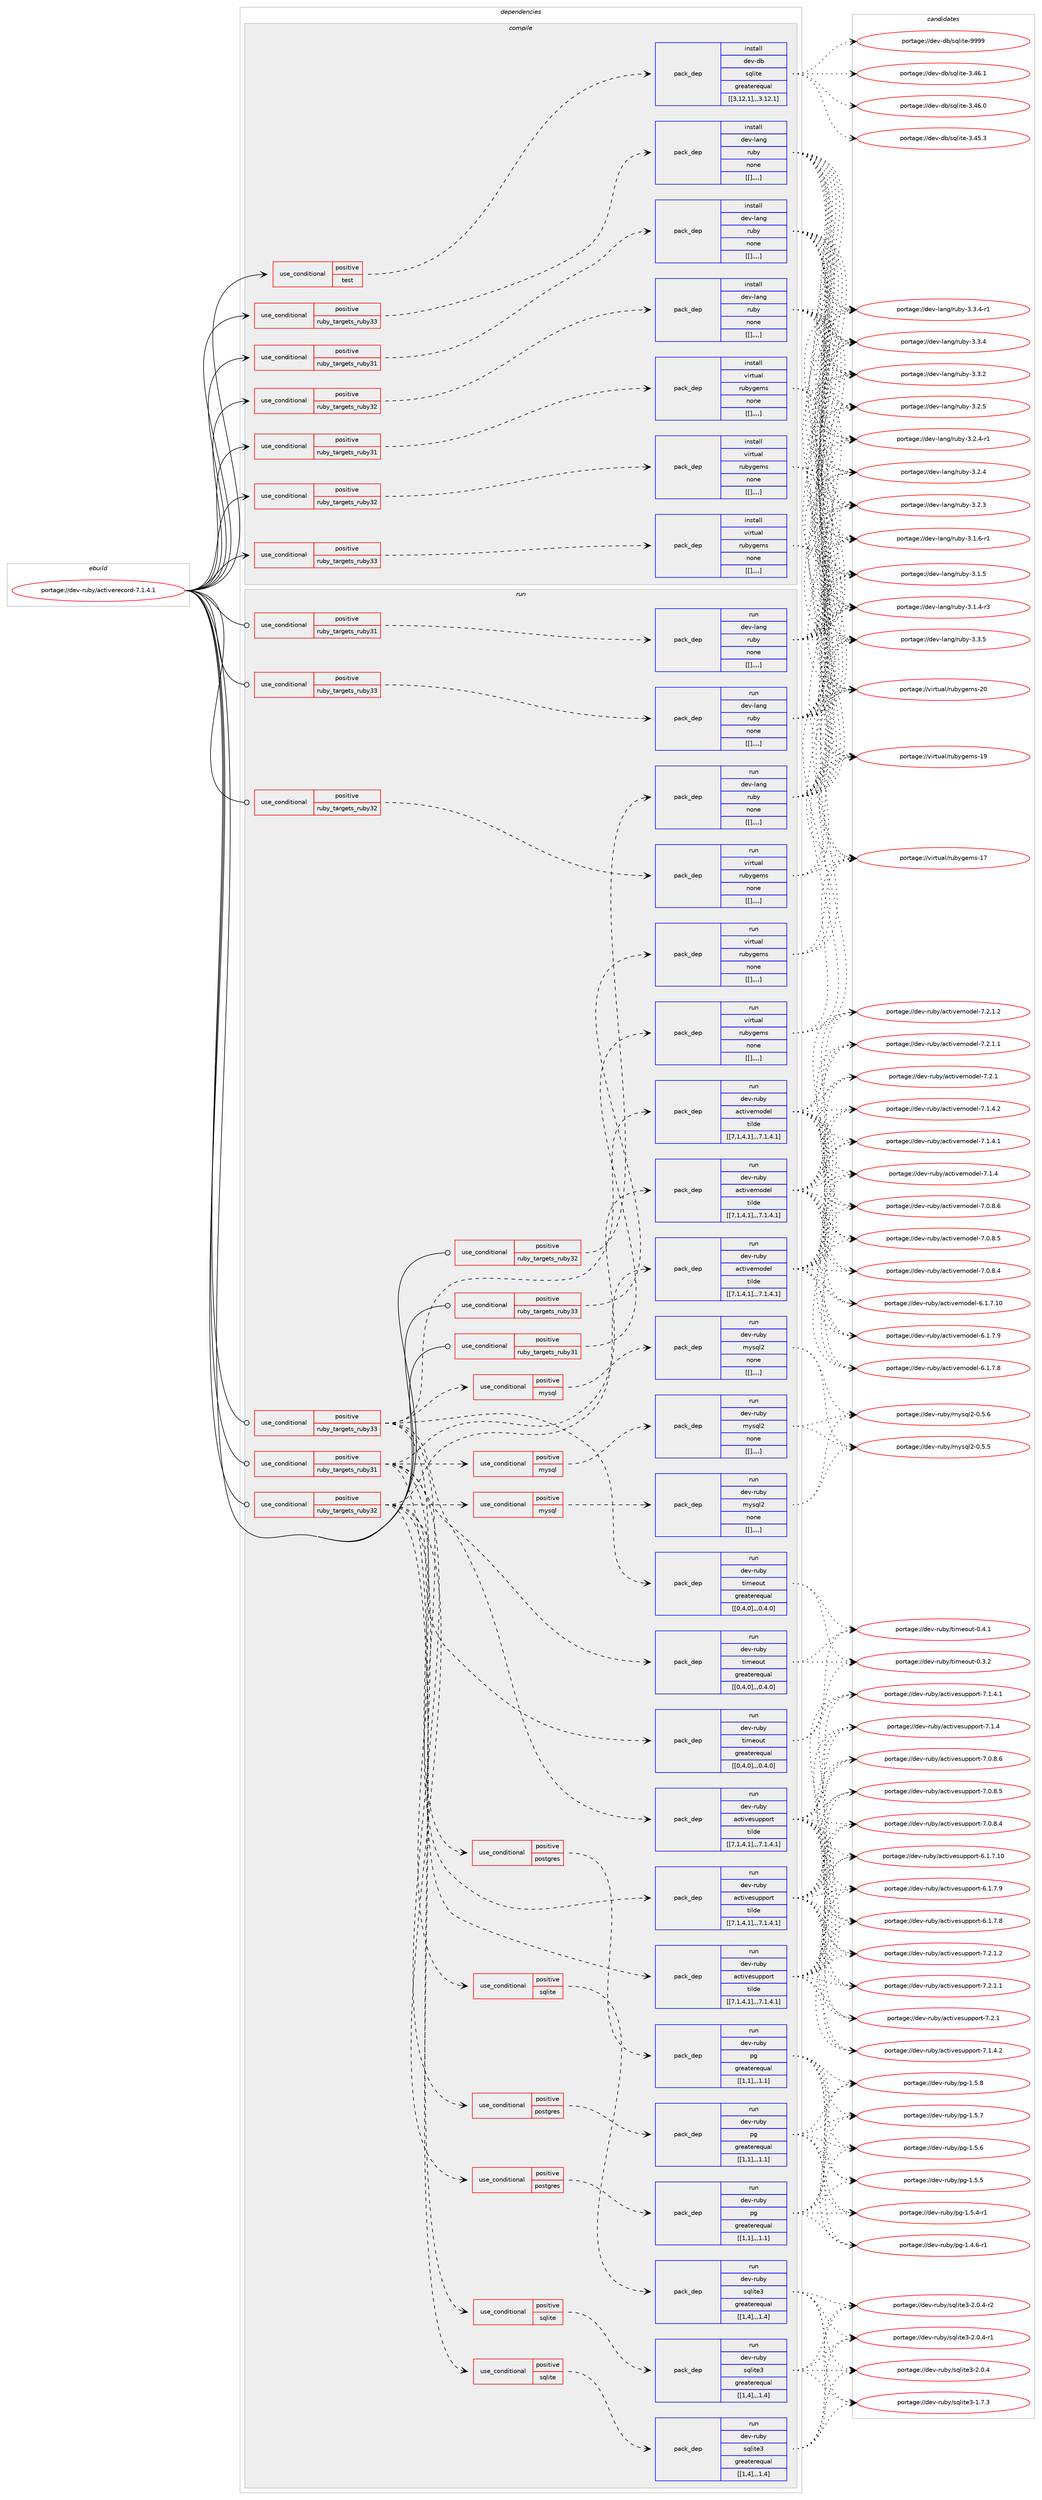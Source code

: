 digraph prolog {

# *************
# Graph options
# *************

newrank=true;
concentrate=true;
compound=true;
graph [rankdir=LR,fontname=Helvetica,fontsize=10,ranksep=1.5];#, ranksep=2.5, nodesep=0.2];
edge  [arrowhead=vee];
node  [fontname=Helvetica,fontsize=10];

# **********
# The ebuild
# **********

subgraph cluster_leftcol {
color=gray;
label=<<i>ebuild</i>>;
id [label="portage://dev-ruby/activerecord-7.1.4.1", color=red, width=4, href="../dev-ruby/activerecord-7.1.4.1.svg"];
}

# ****************
# The dependencies
# ****************

subgraph cluster_midcol {
color=gray;
label=<<i>dependencies</i>>;
subgraph cluster_compile {
fillcolor="#eeeeee";
style=filled;
label=<<i>compile</i>>;
subgraph cond47377 {
dependency184420 [label=<<TABLE BORDER="0" CELLBORDER="1" CELLSPACING="0" CELLPADDING="4"><TR><TD ROWSPAN="3" CELLPADDING="10">use_conditional</TD></TR><TR><TD>positive</TD></TR><TR><TD>ruby_targets_ruby31</TD></TR></TABLE>>, shape=none, color=red];
subgraph pack135673 {
dependency184459 [label=<<TABLE BORDER="0" CELLBORDER="1" CELLSPACING="0" CELLPADDING="4" WIDTH="220"><TR><TD ROWSPAN="6" CELLPADDING="30">pack_dep</TD></TR><TR><TD WIDTH="110">install</TD></TR><TR><TD>dev-lang</TD></TR><TR><TD>ruby</TD></TR><TR><TD>none</TD></TR><TR><TD>[[],,,,]</TD></TR></TABLE>>, shape=none, color=blue];
}
dependency184420:e -> dependency184459:w [weight=20,style="dashed",arrowhead="vee"];
}
id:e -> dependency184420:w [weight=20,style="solid",arrowhead="vee"];
subgraph cond47418 {
dependency184536 [label=<<TABLE BORDER="0" CELLBORDER="1" CELLSPACING="0" CELLPADDING="4"><TR><TD ROWSPAN="3" CELLPADDING="10">use_conditional</TD></TR><TR><TD>positive</TD></TR><TR><TD>ruby_targets_ruby31</TD></TR></TABLE>>, shape=none, color=red];
subgraph pack135753 {
dependency184590 [label=<<TABLE BORDER="0" CELLBORDER="1" CELLSPACING="0" CELLPADDING="4" WIDTH="220"><TR><TD ROWSPAN="6" CELLPADDING="30">pack_dep</TD></TR><TR><TD WIDTH="110">install</TD></TR><TR><TD>virtual</TD></TR><TR><TD>rubygems</TD></TR><TR><TD>none</TD></TR><TR><TD>[[],,,,]</TD></TR></TABLE>>, shape=none, color=blue];
}
dependency184536:e -> dependency184590:w [weight=20,style="dashed",arrowhead="vee"];
}
id:e -> dependency184536:w [weight=20,style="solid",arrowhead="vee"];
subgraph cond47473 {
dependency184606 [label=<<TABLE BORDER="0" CELLBORDER="1" CELLSPACING="0" CELLPADDING="4"><TR><TD ROWSPAN="3" CELLPADDING="10">use_conditional</TD></TR><TR><TD>positive</TD></TR><TR><TD>ruby_targets_ruby32</TD></TR></TABLE>>, shape=none, color=red];
subgraph pack135776 {
dependency184656 [label=<<TABLE BORDER="0" CELLBORDER="1" CELLSPACING="0" CELLPADDING="4" WIDTH="220"><TR><TD ROWSPAN="6" CELLPADDING="30">pack_dep</TD></TR><TR><TD WIDTH="110">install</TD></TR><TR><TD>dev-lang</TD></TR><TR><TD>ruby</TD></TR><TR><TD>none</TD></TR><TR><TD>[[],,,,]</TD></TR></TABLE>>, shape=none, color=blue];
}
dependency184606:e -> dependency184656:w [weight=20,style="dashed",arrowhead="vee"];
}
id:e -> dependency184606:w [weight=20,style="solid",arrowhead="vee"];
subgraph cond47514 {
dependency184724 [label=<<TABLE BORDER="0" CELLBORDER="1" CELLSPACING="0" CELLPADDING="4"><TR><TD ROWSPAN="3" CELLPADDING="10">use_conditional</TD></TR><TR><TD>positive</TD></TR><TR><TD>ruby_targets_ruby32</TD></TR></TABLE>>, shape=none, color=red];
subgraph pack135835 {
dependency184807 [label=<<TABLE BORDER="0" CELLBORDER="1" CELLSPACING="0" CELLPADDING="4" WIDTH="220"><TR><TD ROWSPAN="6" CELLPADDING="30">pack_dep</TD></TR><TR><TD WIDTH="110">install</TD></TR><TR><TD>virtual</TD></TR><TR><TD>rubygems</TD></TR><TR><TD>none</TD></TR><TR><TD>[[],,,,]</TD></TR></TABLE>>, shape=none, color=blue];
}
dependency184724:e -> dependency184807:w [weight=20,style="dashed",arrowhead="vee"];
}
id:e -> dependency184724:w [weight=20,style="solid",arrowhead="vee"];
subgraph cond47581 {
dependency184855 [label=<<TABLE BORDER="0" CELLBORDER="1" CELLSPACING="0" CELLPADDING="4"><TR><TD ROWSPAN="3" CELLPADDING="10">use_conditional</TD></TR><TR><TD>positive</TD></TR><TR><TD>ruby_targets_ruby33</TD></TR></TABLE>>, shape=none, color=red];
subgraph pack135927 {
dependency184897 [label=<<TABLE BORDER="0" CELLBORDER="1" CELLSPACING="0" CELLPADDING="4" WIDTH="220"><TR><TD ROWSPAN="6" CELLPADDING="30">pack_dep</TD></TR><TR><TD WIDTH="110">install</TD></TR><TR><TD>dev-lang</TD></TR><TR><TD>ruby</TD></TR><TR><TD>none</TD></TR><TR><TD>[[],,,,]</TD></TR></TABLE>>, shape=none, color=blue];
}
dependency184855:e -> dependency184897:w [weight=20,style="dashed",arrowhead="vee"];
}
id:e -> dependency184855:w [weight=20,style="solid",arrowhead="vee"];
subgraph cond47611 {
dependency184919 [label=<<TABLE BORDER="0" CELLBORDER="1" CELLSPACING="0" CELLPADDING="4"><TR><TD ROWSPAN="3" CELLPADDING="10">use_conditional</TD></TR><TR><TD>positive</TD></TR><TR><TD>ruby_targets_ruby33</TD></TR></TABLE>>, shape=none, color=red];
subgraph pack135948 {
dependency184948 [label=<<TABLE BORDER="0" CELLBORDER="1" CELLSPACING="0" CELLPADDING="4" WIDTH="220"><TR><TD ROWSPAN="6" CELLPADDING="30">pack_dep</TD></TR><TR><TD WIDTH="110">install</TD></TR><TR><TD>virtual</TD></TR><TR><TD>rubygems</TD></TR><TR><TD>none</TD></TR><TR><TD>[[],,,,]</TD></TR></TABLE>>, shape=none, color=blue];
}
dependency184919:e -> dependency184948:w [weight=20,style="dashed",arrowhead="vee"];
}
id:e -> dependency184919:w [weight=20,style="solid",arrowhead="vee"];
subgraph cond47630 {
dependency184953 [label=<<TABLE BORDER="0" CELLBORDER="1" CELLSPACING="0" CELLPADDING="4"><TR><TD ROWSPAN="3" CELLPADDING="10">use_conditional</TD></TR><TR><TD>positive</TD></TR><TR><TD>test</TD></TR></TABLE>>, shape=none, color=red];
subgraph pack135959 {
dependency184955 [label=<<TABLE BORDER="0" CELLBORDER="1" CELLSPACING="0" CELLPADDING="4" WIDTH="220"><TR><TD ROWSPAN="6" CELLPADDING="30">pack_dep</TD></TR><TR><TD WIDTH="110">install</TD></TR><TR><TD>dev-db</TD></TR><TR><TD>sqlite</TD></TR><TR><TD>greaterequal</TD></TR><TR><TD>[[3,12,1],,,3.12.1]</TD></TR></TABLE>>, shape=none, color=blue];
}
dependency184953:e -> dependency184955:w [weight=20,style="dashed",arrowhead="vee"];
}
id:e -> dependency184953:w [weight=20,style="solid",arrowhead="vee"];
}
subgraph cluster_compileandrun {
fillcolor="#eeeeee";
style=filled;
label=<<i>compile and run</i>>;
}
subgraph cluster_run {
fillcolor="#eeeeee";
style=filled;
label=<<i>run</i>>;
subgraph cond47672 {
dependency185040 [label=<<TABLE BORDER="0" CELLBORDER="1" CELLSPACING="0" CELLPADDING="4"><TR><TD ROWSPAN="3" CELLPADDING="10">use_conditional</TD></TR><TR><TD>positive</TD></TR><TR><TD>ruby_targets_ruby31</TD></TR></TABLE>>, shape=none, color=red];
subgraph pack136008 {
dependency185106 [label=<<TABLE BORDER="0" CELLBORDER="1" CELLSPACING="0" CELLPADDING="4" WIDTH="220"><TR><TD ROWSPAN="6" CELLPADDING="30">pack_dep</TD></TR><TR><TD WIDTH="110">run</TD></TR><TR><TD>dev-lang</TD></TR><TR><TD>ruby</TD></TR><TR><TD>none</TD></TR><TR><TD>[[],,,,]</TD></TR></TABLE>>, shape=none, color=blue];
}
dependency185040:e -> dependency185106:w [weight=20,style="dashed",arrowhead="vee"];
}
id:e -> dependency185040:w [weight=20,style="solid",arrowhead="odot"];
subgraph cond47726 {
dependency185205 [label=<<TABLE BORDER="0" CELLBORDER="1" CELLSPACING="0" CELLPADDING="4"><TR><TD ROWSPAN="3" CELLPADDING="10">use_conditional</TD></TR><TR><TD>positive</TD></TR><TR><TD>ruby_targets_ruby31</TD></TR></TABLE>>, shape=none, color=red];
subgraph pack136131 {
dependency185265 [label=<<TABLE BORDER="0" CELLBORDER="1" CELLSPACING="0" CELLPADDING="4" WIDTH="220"><TR><TD ROWSPAN="6" CELLPADDING="30">pack_dep</TD></TR><TR><TD WIDTH="110">run</TD></TR><TR><TD>dev-ruby</TD></TR><TR><TD>activesupport</TD></TR><TR><TD>tilde</TD></TR><TR><TD>[[7,1,4,1],,,7.1.4.1]</TD></TR></TABLE>>, shape=none, color=blue];
}
dependency185205:e -> dependency185265:w [weight=20,style="dashed",arrowhead="vee"];
subgraph pack136164 {
dependency185307 [label=<<TABLE BORDER="0" CELLBORDER="1" CELLSPACING="0" CELLPADDING="4" WIDTH="220"><TR><TD ROWSPAN="6" CELLPADDING="30">pack_dep</TD></TR><TR><TD WIDTH="110">run</TD></TR><TR><TD>dev-ruby</TD></TR><TR><TD>activemodel</TD></TR><TR><TD>tilde</TD></TR><TR><TD>[[7,1,4,1],,,7.1.4.1]</TD></TR></TABLE>>, shape=none, color=blue];
}
dependency185205:e -> dependency185307:w [weight=20,style="dashed",arrowhead="vee"];
subgraph pack136177 {
dependency185353 [label=<<TABLE BORDER="0" CELLBORDER="1" CELLSPACING="0" CELLPADDING="4" WIDTH="220"><TR><TD ROWSPAN="6" CELLPADDING="30">pack_dep</TD></TR><TR><TD WIDTH="110">run</TD></TR><TR><TD>dev-ruby</TD></TR><TR><TD>timeout</TD></TR><TR><TD>greaterequal</TD></TR><TR><TD>[[0,4,0],,,0.4.0]</TD></TR></TABLE>>, shape=none, color=blue];
}
dependency185205:e -> dependency185353:w [weight=20,style="dashed",arrowhead="vee"];
subgraph cond47800 {
dependency185355 [label=<<TABLE BORDER="0" CELLBORDER="1" CELLSPACING="0" CELLPADDING="4"><TR><TD ROWSPAN="3" CELLPADDING="10">use_conditional</TD></TR><TR><TD>positive</TD></TR><TR><TD>sqlite</TD></TR></TABLE>>, shape=none, color=red];
subgraph pack136211 {
dependency185423 [label=<<TABLE BORDER="0" CELLBORDER="1" CELLSPACING="0" CELLPADDING="4" WIDTH="220"><TR><TD ROWSPAN="6" CELLPADDING="30">pack_dep</TD></TR><TR><TD WIDTH="110">run</TD></TR><TR><TD>dev-ruby</TD></TR><TR><TD>sqlite3</TD></TR><TR><TD>greaterequal</TD></TR><TR><TD>[[1,4],,,1.4]</TD></TR></TABLE>>, shape=none, color=blue];
}
dependency185355:e -> dependency185423:w [weight=20,style="dashed",arrowhead="vee"];
}
dependency185205:e -> dependency185355:w [weight=20,style="dashed",arrowhead="vee"];
subgraph cond47840 {
dependency185474 [label=<<TABLE BORDER="0" CELLBORDER="1" CELLSPACING="0" CELLPADDING="4"><TR><TD ROWSPAN="3" CELLPADDING="10">use_conditional</TD></TR><TR><TD>positive</TD></TR><TR><TD>mysql</TD></TR></TABLE>>, shape=none, color=red];
subgraph pack136281 {
dependency185495 [label=<<TABLE BORDER="0" CELLBORDER="1" CELLSPACING="0" CELLPADDING="4" WIDTH="220"><TR><TD ROWSPAN="6" CELLPADDING="30">pack_dep</TD></TR><TR><TD WIDTH="110">run</TD></TR><TR><TD>dev-ruby</TD></TR><TR><TD>mysql2</TD></TR><TR><TD>none</TD></TR><TR><TD>[[],,,,]</TD></TR></TABLE>>, shape=none, color=blue];
}
dependency185474:e -> dependency185495:w [weight=20,style="dashed",arrowhead="vee"];
}
dependency185205:e -> dependency185474:w [weight=20,style="dashed",arrowhead="vee"];
subgraph cond47851 {
dependency185548 [label=<<TABLE BORDER="0" CELLBORDER="1" CELLSPACING="0" CELLPADDING="4"><TR><TD ROWSPAN="3" CELLPADDING="10">use_conditional</TD></TR><TR><TD>positive</TD></TR><TR><TD>postgres</TD></TR></TABLE>>, shape=none, color=red];
subgraph pack136334 {
dependency185616 [label=<<TABLE BORDER="0" CELLBORDER="1" CELLSPACING="0" CELLPADDING="4" WIDTH="220"><TR><TD ROWSPAN="6" CELLPADDING="30">pack_dep</TD></TR><TR><TD WIDTH="110">run</TD></TR><TR><TD>dev-ruby</TD></TR><TR><TD>pg</TD></TR><TR><TD>greaterequal</TD></TR><TR><TD>[[1,1],,,1.1]</TD></TR></TABLE>>, shape=none, color=blue];
}
dependency185548:e -> dependency185616:w [weight=20,style="dashed",arrowhead="vee"];
}
dependency185205:e -> dependency185548:w [weight=20,style="dashed",arrowhead="vee"];
}
id:e -> dependency185205:w [weight=20,style="solid",arrowhead="odot"];
subgraph cond47900 {
dependency185625 [label=<<TABLE BORDER="0" CELLBORDER="1" CELLSPACING="0" CELLPADDING="4"><TR><TD ROWSPAN="3" CELLPADDING="10">use_conditional</TD></TR><TR><TD>positive</TD></TR><TR><TD>ruby_targets_ruby31</TD></TR></TABLE>>, shape=none, color=red];
subgraph pack136381 {
dependency185675 [label=<<TABLE BORDER="0" CELLBORDER="1" CELLSPACING="0" CELLPADDING="4" WIDTH="220"><TR><TD ROWSPAN="6" CELLPADDING="30">pack_dep</TD></TR><TR><TD WIDTH="110">run</TD></TR><TR><TD>virtual</TD></TR><TR><TD>rubygems</TD></TR><TR><TD>none</TD></TR><TR><TD>[[],,,,]</TD></TR></TABLE>>, shape=none, color=blue];
}
dependency185625:e -> dependency185675:w [weight=20,style="dashed",arrowhead="vee"];
}
id:e -> dependency185625:w [weight=20,style="solid",arrowhead="odot"];
subgraph cond47920 {
dependency185727 [label=<<TABLE BORDER="0" CELLBORDER="1" CELLSPACING="0" CELLPADDING="4"><TR><TD ROWSPAN="3" CELLPADDING="10">use_conditional</TD></TR><TR><TD>positive</TD></TR><TR><TD>ruby_targets_ruby32</TD></TR></TABLE>>, shape=none, color=red];
subgraph pack136428 {
dependency185753 [label=<<TABLE BORDER="0" CELLBORDER="1" CELLSPACING="0" CELLPADDING="4" WIDTH="220"><TR><TD ROWSPAN="6" CELLPADDING="30">pack_dep</TD></TR><TR><TD WIDTH="110">run</TD></TR><TR><TD>dev-lang</TD></TR><TR><TD>ruby</TD></TR><TR><TD>none</TD></TR><TR><TD>[[],,,,]</TD></TR></TABLE>>, shape=none, color=blue];
}
dependency185727:e -> dependency185753:w [weight=20,style="dashed",arrowhead="vee"];
}
id:e -> dependency185727:w [weight=20,style="solid",arrowhead="odot"];
subgraph cond47953 {
dependency185766 [label=<<TABLE BORDER="0" CELLBORDER="1" CELLSPACING="0" CELLPADDING="4"><TR><TD ROWSPAN="3" CELLPADDING="10">use_conditional</TD></TR><TR><TD>positive</TD></TR><TR><TD>ruby_targets_ruby32</TD></TR></TABLE>>, shape=none, color=red];
subgraph pack136454 {
dependency185825 [label=<<TABLE BORDER="0" CELLBORDER="1" CELLSPACING="0" CELLPADDING="4" WIDTH="220"><TR><TD ROWSPAN="6" CELLPADDING="30">pack_dep</TD></TR><TR><TD WIDTH="110">run</TD></TR><TR><TD>dev-ruby</TD></TR><TR><TD>activesupport</TD></TR><TR><TD>tilde</TD></TR><TR><TD>[[7,1,4,1],,,7.1.4.1]</TD></TR></TABLE>>, shape=none, color=blue];
}
dependency185766:e -> dependency185825:w [weight=20,style="dashed",arrowhead="vee"];
subgraph pack136491 {
dependency185830 [label=<<TABLE BORDER="0" CELLBORDER="1" CELLSPACING="0" CELLPADDING="4" WIDTH="220"><TR><TD ROWSPAN="6" CELLPADDING="30">pack_dep</TD></TR><TR><TD WIDTH="110">run</TD></TR><TR><TD>dev-ruby</TD></TR><TR><TD>activemodel</TD></TR><TR><TD>tilde</TD></TR><TR><TD>[[7,1,4,1],,,7.1.4.1]</TD></TR></TABLE>>, shape=none, color=blue];
}
dependency185766:e -> dependency185830:w [weight=20,style="dashed",arrowhead="vee"];
subgraph pack136540 {
dependency185902 [label=<<TABLE BORDER="0" CELLBORDER="1" CELLSPACING="0" CELLPADDING="4" WIDTH="220"><TR><TD ROWSPAN="6" CELLPADDING="30">pack_dep</TD></TR><TR><TD WIDTH="110">run</TD></TR><TR><TD>dev-ruby</TD></TR><TR><TD>timeout</TD></TR><TR><TD>greaterequal</TD></TR><TR><TD>[[0,4,0],,,0.4.0]</TD></TR></TABLE>>, shape=none, color=blue];
}
dependency185766:e -> dependency185902:w [weight=20,style="dashed",arrowhead="vee"];
subgraph cond48006 {
dependency185930 [label=<<TABLE BORDER="0" CELLBORDER="1" CELLSPACING="0" CELLPADDING="4"><TR><TD ROWSPAN="3" CELLPADDING="10">use_conditional</TD></TR><TR><TD>positive</TD></TR><TR><TD>sqlite</TD></TR></TABLE>>, shape=none, color=red];
subgraph pack136561 {
dependency185933 [label=<<TABLE BORDER="0" CELLBORDER="1" CELLSPACING="0" CELLPADDING="4" WIDTH="220"><TR><TD ROWSPAN="6" CELLPADDING="30">pack_dep</TD></TR><TR><TD WIDTH="110">run</TD></TR><TR><TD>dev-ruby</TD></TR><TR><TD>sqlite3</TD></TR><TR><TD>greaterequal</TD></TR><TR><TD>[[1,4],,,1.4]</TD></TR></TABLE>>, shape=none, color=blue];
}
dependency185930:e -> dependency185933:w [weight=20,style="dashed",arrowhead="vee"];
}
dependency185766:e -> dependency185930:w [weight=20,style="dashed",arrowhead="vee"];
subgraph cond48022 {
dependency185983 [label=<<TABLE BORDER="0" CELLBORDER="1" CELLSPACING="0" CELLPADDING="4"><TR><TD ROWSPAN="3" CELLPADDING="10">use_conditional</TD></TR><TR><TD>positive</TD></TR><TR><TD>mysql</TD></TR></TABLE>>, shape=none, color=red];
subgraph pack136597 {
dependency186031 [label=<<TABLE BORDER="0" CELLBORDER="1" CELLSPACING="0" CELLPADDING="4" WIDTH="220"><TR><TD ROWSPAN="6" CELLPADDING="30">pack_dep</TD></TR><TR><TD WIDTH="110">run</TD></TR><TR><TD>dev-ruby</TD></TR><TR><TD>mysql2</TD></TR><TR><TD>none</TD></TR><TR><TD>[[],,,,]</TD></TR></TABLE>>, shape=none, color=blue];
}
dependency185983:e -> dependency186031:w [weight=20,style="dashed",arrowhead="vee"];
}
dependency185766:e -> dependency185983:w [weight=20,style="dashed",arrowhead="vee"];
subgraph cond48054 {
dependency186075 [label=<<TABLE BORDER="0" CELLBORDER="1" CELLSPACING="0" CELLPADDING="4"><TR><TD ROWSPAN="3" CELLPADDING="10">use_conditional</TD></TR><TR><TD>positive</TD></TR><TR><TD>postgres</TD></TR></TABLE>>, shape=none, color=red];
subgraph pack136648 {
dependency186116 [label=<<TABLE BORDER="0" CELLBORDER="1" CELLSPACING="0" CELLPADDING="4" WIDTH="220"><TR><TD ROWSPAN="6" CELLPADDING="30">pack_dep</TD></TR><TR><TD WIDTH="110">run</TD></TR><TR><TD>dev-ruby</TD></TR><TR><TD>pg</TD></TR><TR><TD>greaterequal</TD></TR><TR><TD>[[1,1],,,1.1]</TD></TR></TABLE>>, shape=none, color=blue];
}
dependency186075:e -> dependency186116:w [weight=20,style="dashed",arrowhead="vee"];
}
dependency185766:e -> dependency186075:w [weight=20,style="dashed",arrowhead="vee"];
}
id:e -> dependency185766:w [weight=20,style="solid",arrowhead="odot"];
subgraph cond48090 {
dependency186218 [label=<<TABLE BORDER="0" CELLBORDER="1" CELLSPACING="0" CELLPADDING="4"><TR><TD ROWSPAN="3" CELLPADDING="10">use_conditional</TD></TR><TR><TD>positive</TD></TR><TR><TD>ruby_targets_ruby32</TD></TR></TABLE>>, shape=none, color=red];
subgraph pack136734 {
dependency186220 [label=<<TABLE BORDER="0" CELLBORDER="1" CELLSPACING="0" CELLPADDING="4" WIDTH="220"><TR><TD ROWSPAN="6" CELLPADDING="30">pack_dep</TD></TR><TR><TD WIDTH="110">run</TD></TR><TR><TD>virtual</TD></TR><TR><TD>rubygems</TD></TR><TR><TD>none</TD></TR><TR><TD>[[],,,,]</TD></TR></TABLE>>, shape=none, color=blue];
}
dependency186218:e -> dependency186220:w [weight=20,style="dashed",arrowhead="vee"];
}
id:e -> dependency186218:w [weight=20,style="solid",arrowhead="odot"];
subgraph cond48137 {
dependency186282 [label=<<TABLE BORDER="0" CELLBORDER="1" CELLSPACING="0" CELLPADDING="4"><TR><TD ROWSPAN="3" CELLPADDING="10">use_conditional</TD></TR><TR><TD>positive</TD></TR><TR><TD>ruby_targets_ruby33</TD></TR></TABLE>>, shape=none, color=red];
subgraph pack136789 {
dependency186301 [label=<<TABLE BORDER="0" CELLBORDER="1" CELLSPACING="0" CELLPADDING="4" WIDTH="220"><TR><TD ROWSPAN="6" CELLPADDING="30">pack_dep</TD></TR><TR><TD WIDTH="110">run</TD></TR><TR><TD>dev-lang</TD></TR><TR><TD>ruby</TD></TR><TR><TD>none</TD></TR><TR><TD>[[],,,,]</TD></TR></TABLE>>, shape=none, color=blue];
}
dependency186282:e -> dependency186301:w [weight=20,style="dashed",arrowhead="vee"];
}
id:e -> dependency186282:w [weight=20,style="solid",arrowhead="odot"];
subgraph cond48154 {
dependency186387 [label=<<TABLE BORDER="0" CELLBORDER="1" CELLSPACING="0" CELLPADDING="4"><TR><TD ROWSPAN="3" CELLPADDING="10">use_conditional</TD></TR><TR><TD>positive</TD></TR><TR><TD>ruby_targets_ruby33</TD></TR></TABLE>>, shape=none, color=red];
subgraph pack136862 {
dependency186424 [label=<<TABLE BORDER="0" CELLBORDER="1" CELLSPACING="0" CELLPADDING="4" WIDTH="220"><TR><TD ROWSPAN="6" CELLPADDING="30">pack_dep</TD></TR><TR><TD WIDTH="110">run</TD></TR><TR><TD>dev-ruby</TD></TR><TR><TD>activesupport</TD></TR><TR><TD>tilde</TD></TR><TR><TD>[[7,1,4,1],,,7.1.4.1]</TD></TR></TABLE>>, shape=none, color=blue];
}
dependency186387:e -> dependency186424:w [weight=20,style="dashed",arrowhead="vee"];
subgraph pack136866 {
dependency186455 [label=<<TABLE BORDER="0" CELLBORDER="1" CELLSPACING="0" CELLPADDING="4" WIDTH="220"><TR><TD ROWSPAN="6" CELLPADDING="30">pack_dep</TD></TR><TR><TD WIDTH="110">run</TD></TR><TR><TD>dev-ruby</TD></TR><TR><TD>activemodel</TD></TR><TR><TD>tilde</TD></TR><TR><TD>[[7,1,4,1],,,7.1.4.1]</TD></TR></TABLE>>, shape=none, color=blue];
}
dependency186387:e -> dependency186455:w [weight=20,style="dashed",arrowhead="vee"];
subgraph pack136887 {
dependency186474 [label=<<TABLE BORDER="0" CELLBORDER="1" CELLSPACING="0" CELLPADDING="4" WIDTH="220"><TR><TD ROWSPAN="6" CELLPADDING="30">pack_dep</TD></TR><TR><TD WIDTH="110">run</TD></TR><TR><TD>dev-ruby</TD></TR><TR><TD>timeout</TD></TR><TR><TD>greaterequal</TD></TR><TR><TD>[[0,4,0],,,0.4.0]</TD></TR></TABLE>>, shape=none, color=blue];
}
dependency186387:e -> dependency186474:w [weight=20,style="dashed",arrowhead="vee"];
subgraph cond48214 {
dependency186478 [label=<<TABLE BORDER="0" CELLBORDER="1" CELLSPACING="0" CELLPADDING="4"><TR><TD ROWSPAN="3" CELLPADDING="10">use_conditional</TD></TR><TR><TD>positive</TD></TR><TR><TD>sqlite</TD></TR></TABLE>>, shape=none, color=red];
subgraph pack136904 {
dependency186525 [label=<<TABLE BORDER="0" CELLBORDER="1" CELLSPACING="0" CELLPADDING="4" WIDTH="220"><TR><TD ROWSPAN="6" CELLPADDING="30">pack_dep</TD></TR><TR><TD WIDTH="110">run</TD></TR><TR><TD>dev-ruby</TD></TR><TR><TD>sqlite3</TD></TR><TR><TD>greaterequal</TD></TR><TR><TD>[[1,4],,,1.4]</TD></TR></TABLE>>, shape=none, color=blue];
}
dependency186478:e -> dependency186525:w [weight=20,style="dashed",arrowhead="vee"];
}
dependency186387:e -> dependency186478:w [weight=20,style="dashed",arrowhead="vee"];
subgraph cond48232 {
dependency186537 [label=<<TABLE BORDER="0" CELLBORDER="1" CELLSPACING="0" CELLPADDING="4"><TR><TD ROWSPAN="3" CELLPADDING="10">use_conditional</TD></TR><TR><TD>positive</TD></TR><TR><TD>mysql</TD></TR></TABLE>>, shape=none, color=red];
subgraph pack136939 {
dependency186574 [label=<<TABLE BORDER="0" CELLBORDER="1" CELLSPACING="0" CELLPADDING="4" WIDTH="220"><TR><TD ROWSPAN="6" CELLPADDING="30">pack_dep</TD></TR><TR><TD WIDTH="110">run</TD></TR><TR><TD>dev-ruby</TD></TR><TR><TD>mysql2</TD></TR><TR><TD>none</TD></TR><TR><TD>[[],,,,]</TD></TR></TABLE>>, shape=none, color=blue];
}
dependency186537:e -> dependency186574:w [weight=20,style="dashed",arrowhead="vee"];
}
dependency186387:e -> dependency186537:w [weight=20,style="dashed",arrowhead="vee"];
subgraph cond48251 {
dependency186615 [label=<<TABLE BORDER="0" CELLBORDER="1" CELLSPACING="0" CELLPADDING="4"><TR><TD ROWSPAN="3" CELLPADDING="10">use_conditional</TD></TR><TR><TD>positive</TD></TR><TR><TD>postgres</TD></TR></TABLE>>, shape=none, color=red];
subgraph pack136977 {
dependency186619 [label=<<TABLE BORDER="0" CELLBORDER="1" CELLSPACING="0" CELLPADDING="4" WIDTH="220"><TR><TD ROWSPAN="6" CELLPADDING="30">pack_dep</TD></TR><TR><TD WIDTH="110">run</TD></TR><TR><TD>dev-ruby</TD></TR><TR><TD>pg</TD></TR><TR><TD>greaterequal</TD></TR><TR><TD>[[1,1],,,1.1]</TD></TR></TABLE>>, shape=none, color=blue];
}
dependency186615:e -> dependency186619:w [weight=20,style="dashed",arrowhead="vee"];
}
dependency186387:e -> dependency186615:w [weight=20,style="dashed",arrowhead="vee"];
}
id:e -> dependency186387:w [weight=20,style="solid",arrowhead="odot"];
subgraph cond48273 {
dependency186667 [label=<<TABLE BORDER="0" CELLBORDER="1" CELLSPACING="0" CELLPADDING="4"><TR><TD ROWSPAN="3" CELLPADDING="10">use_conditional</TD></TR><TR><TD>positive</TD></TR><TR><TD>ruby_targets_ruby33</TD></TR></TABLE>>, shape=none, color=red];
subgraph pack137007 {
dependency186669 [label=<<TABLE BORDER="0" CELLBORDER="1" CELLSPACING="0" CELLPADDING="4" WIDTH="220"><TR><TD ROWSPAN="6" CELLPADDING="30">pack_dep</TD></TR><TR><TD WIDTH="110">run</TD></TR><TR><TD>virtual</TD></TR><TR><TD>rubygems</TD></TR><TR><TD>none</TD></TR><TR><TD>[[],,,,]</TD></TR></TABLE>>, shape=none, color=blue];
}
dependency186667:e -> dependency186669:w [weight=20,style="dashed",arrowhead="vee"];
}
id:e -> dependency186667:w [weight=20,style="solid",arrowhead="odot"];
}
}

# **************
# The candidates
# **************

subgraph cluster_choices {
rank=same;
color=gray;
label=<<i>candidates</i>>;

subgraph choice136301 {
color=black;
nodesep=1;
choice10010111845108971101034711411798121455146514653 [label="portage://dev-lang/ruby-3.3.5", color=red, width=4,href="../dev-lang/ruby-3.3.5.svg"];
choice100101118451089711010347114117981214551465146524511449 [label="portage://dev-lang/ruby-3.3.4-r1", color=red, width=4,href="../dev-lang/ruby-3.3.4-r1.svg"];
choice10010111845108971101034711411798121455146514652 [label="portage://dev-lang/ruby-3.3.4", color=red, width=4,href="../dev-lang/ruby-3.3.4.svg"];
choice10010111845108971101034711411798121455146514650 [label="portage://dev-lang/ruby-3.3.2", color=red, width=4,href="../dev-lang/ruby-3.3.2.svg"];
choice10010111845108971101034711411798121455146504653 [label="portage://dev-lang/ruby-3.2.5", color=red, width=4,href="../dev-lang/ruby-3.2.5.svg"];
choice100101118451089711010347114117981214551465046524511449 [label="portage://dev-lang/ruby-3.2.4-r1", color=red, width=4,href="../dev-lang/ruby-3.2.4-r1.svg"];
choice10010111845108971101034711411798121455146504652 [label="portage://dev-lang/ruby-3.2.4", color=red, width=4,href="../dev-lang/ruby-3.2.4.svg"];
choice10010111845108971101034711411798121455146504651 [label="portage://dev-lang/ruby-3.2.3", color=red, width=4,href="../dev-lang/ruby-3.2.3.svg"];
choice100101118451089711010347114117981214551464946544511449 [label="portage://dev-lang/ruby-3.1.6-r1", color=red, width=4,href="../dev-lang/ruby-3.1.6-r1.svg"];
choice10010111845108971101034711411798121455146494653 [label="portage://dev-lang/ruby-3.1.5", color=red, width=4,href="../dev-lang/ruby-3.1.5.svg"];
choice100101118451089711010347114117981214551464946524511451 [label="portage://dev-lang/ruby-3.1.4-r3", color=red, width=4,href="../dev-lang/ruby-3.1.4-r3.svg"];
dependency184459:e -> choice10010111845108971101034711411798121455146514653:w [style=dotted,weight="100"];
dependency184459:e -> choice100101118451089711010347114117981214551465146524511449:w [style=dotted,weight="100"];
dependency184459:e -> choice10010111845108971101034711411798121455146514652:w [style=dotted,weight="100"];
dependency184459:e -> choice10010111845108971101034711411798121455146514650:w [style=dotted,weight="100"];
dependency184459:e -> choice10010111845108971101034711411798121455146504653:w [style=dotted,weight="100"];
dependency184459:e -> choice100101118451089711010347114117981214551465046524511449:w [style=dotted,weight="100"];
dependency184459:e -> choice10010111845108971101034711411798121455146504652:w [style=dotted,weight="100"];
dependency184459:e -> choice10010111845108971101034711411798121455146504651:w [style=dotted,weight="100"];
dependency184459:e -> choice100101118451089711010347114117981214551464946544511449:w [style=dotted,weight="100"];
dependency184459:e -> choice10010111845108971101034711411798121455146494653:w [style=dotted,weight="100"];
dependency184459:e -> choice100101118451089711010347114117981214551464946524511451:w [style=dotted,weight="100"];
}
subgraph choice136310 {
color=black;
nodesep=1;
choice118105114116117971084711411798121103101109115455048 [label="portage://virtual/rubygems-20", color=red, width=4,href="../virtual/rubygems-20.svg"];
choice118105114116117971084711411798121103101109115454957 [label="portage://virtual/rubygems-19", color=red, width=4,href="../virtual/rubygems-19.svg"];
choice118105114116117971084711411798121103101109115454955 [label="portage://virtual/rubygems-17", color=red, width=4,href="../virtual/rubygems-17.svg"];
dependency184590:e -> choice118105114116117971084711411798121103101109115455048:w [style=dotted,weight="100"];
dependency184590:e -> choice118105114116117971084711411798121103101109115454957:w [style=dotted,weight="100"];
dependency184590:e -> choice118105114116117971084711411798121103101109115454955:w [style=dotted,weight="100"];
}
subgraph choice136313 {
color=black;
nodesep=1;
choice10010111845108971101034711411798121455146514653 [label="portage://dev-lang/ruby-3.3.5", color=red, width=4,href="../dev-lang/ruby-3.3.5.svg"];
choice100101118451089711010347114117981214551465146524511449 [label="portage://dev-lang/ruby-3.3.4-r1", color=red, width=4,href="../dev-lang/ruby-3.3.4-r1.svg"];
choice10010111845108971101034711411798121455146514652 [label="portage://dev-lang/ruby-3.3.4", color=red, width=4,href="../dev-lang/ruby-3.3.4.svg"];
choice10010111845108971101034711411798121455146514650 [label="portage://dev-lang/ruby-3.3.2", color=red, width=4,href="../dev-lang/ruby-3.3.2.svg"];
choice10010111845108971101034711411798121455146504653 [label="portage://dev-lang/ruby-3.2.5", color=red, width=4,href="../dev-lang/ruby-3.2.5.svg"];
choice100101118451089711010347114117981214551465046524511449 [label="portage://dev-lang/ruby-3.2.4-r1", color=red, width=4,href="../dev-lang/ruby-3.2.4-r1.svg"];
choice10010111845108971101034711411798121455146504652 [label="portage://dev-lang/ruby-3.2.4", color=red, width=4,href="../dev-lang/ruby-3.2.4.svg"];
choice10010111845108971101034711411798121455146504651 [label="portage://dev-lang/ruby-3.2.3", color=red, width=4,href="../dev-lang/ruby-3.2.3.svg"];
choice100101118451089711010347114117981214551464946544511449 [label="portage://dev-lang/ruby-3.1.6-r1", color=red, width=4,href="../dev-lang/ruby-3.1.6-r1.svg"];
choice10010111845108971101034711411798121455146494653 [label="portage://dev-lang/ruby-3.1.5", color=red, width=4,href="../dev-lang/ruby-3.1.5.svg"];
choice100101118451089711010347114117981214551464946524511451 [label="portage://dev-lang/ruby-3.1.4-r3", color=red, width=4,href="../dev-lang/ruby-3.1.4-r3.svg"];
dependency184656:e -> choice10010111845108971101034711411798121455146514653:w [style=dotted,weight="100"];
dependency184656:e -> choice100101118451089711010347114117981214551465146524511449:w [style=dotted,weight="100"];
dependency184656:e -> choice10010111845108971101034711411798121455146514652:w [style=dotted,weight="100"];
dependency184656:e -> choice10010111845108971101034711411798121455146514650:w [style=dotted,weight="100"];
dependency184656:e -> choice10010111845108971101034711411798121455146504653:w [style=dotted,weight="100"];
dependency184656:e -> choice100101118451089711010347114117981214551465046524511449:w [style=dotted,weight="100"];
dependency184656:e -> choice10010111845108971101034711411798121455146504652:w [style=dotted,weight="100"];
dependency184656:e -> choice10010111845108971101034711411798121455146504651:w [style=dotted,weight="100"];
dependency184656:e -> choice100101118451089711010347114117981214551464946544511449:w [style=dotted,weight="100"];
dependency184656:e -> choice10010111845108971101034711411798121455146494653:w [style=dotted,weight="100"];
dependency184656:e -> choice100101118451089711010347114117981214551464946524511451:w [style=dotted,weight="100"];
}
subgraph choice136375 {
color=black;
nodesep=1;
choice118105114116117971084711411798121103101109115455048 [label="portage://virtual/rubygems-20", color=red, width=4,href="../virtual/rubygems-20.svg"];
choice118105114116117971084711411798121103101109115454957 [label="portage://virtual/rubygems-19", color=red, width=4,href="../virtual/rubygems-19.svg"];
choice118105114116117971084711411798121103101109115454955 [label="portage://virtual/rubygems-17", color=red, width=4,href="../virtual/rubygems-17.svg"];
dependency184807:e -> choice118105114116117971084711411798121103101109115455048:w [style=dotted,weight="100"];
dependency184807:e -> choice118105114116117971084711411798121103101109115454957:w [style=dotted,weight="100"];
dependency184807:e -> choice118105114116117971084711411798121103101109115454955:w [style=dotted,weight="100"];
}
subgraph choice136379 {
color=black;
nodesep=1;
choice10010111845108971101034711411798121455146514653 [label="portage://dev-lang/ruby-3.3.5", color=red, width=4,href="../dev-lang/ruby-3.3.5.svg"];
choice100101118451089711010347114117981214551465146524511449 [label="portage://dev-lang/ruby-3.3.4-r1", color=red, width=4,href="../dev-lang/ruby-3.3.4-r1.svg"];
choice10010111845108971101034711411798121455146514652 [label="portage://dev-lang/ruby-3.3.4", color=red, width=4,href="../dev-lang/ruby-3.3.4.svg"];
choice10010111845108971101034711411798121455146514650 [label="portage://dev-lang/ruby-3.3.2", color=red, width=4,href="../dev-lang/ruby-3.3.2.svg"];
choice10010111845108971101034711411798121455146504653 [label="portage://dev-lang/ruby-3.2.5", color=red, width=4,href="../dev-lang/ruby-3.2.5.svg"];
choice100101118451089711010347114117981214551465046524511449 [label="portage://dev-lang/ruby-3.2.4-r1", color=red, width=4,href="../dev-lang/ruby-3.2.4-r1.svg"];
choice10010111845108971101034711411798121455146504652 [label="portage://dev-lang/ruby-3.2.4", color=red, width=4,href="../dev-lang/ruby-3.2.4.svg"];
choice10010111845108971101034711411798121455146504651 [label="portage://dev-lang/ruby-3.2.3", color=red, width=4,href="../dev-lang/ruby-3.2.3.svg"];
choice100101118451089711010347114117981214551464946544511449 [label="portage://dev-lang/ruby-3.1.6-r1", color=red, width=4,href="../dev-lang/ruby-3.1.6-r1.svg"];
choice10010111845108971101034711411798121455146494653 [label="portage://dev-lang/ruby-3.1.5", color=red, width=4,href="../dev-lang/ruby-3.1.5.svg"];
choice100101118451089711010347114117981214551464946524511451 [label="portage://dev-lang/ruby-3.1.4-r3", color=red, width=4,href="../dev-lang/ruby-3.1.4-r3.svg"];
dependency184897:e -> choice10010111845108971101034711411798121455146514653:w [style=dotted,weight="100"];
dependency184897:e -> choice100101118451089711010347114117981214551465146524511449:w [style=dotted,weight="100"];
dependency184897:e -> choice10010111845108971101034711411798121455146514652:w [style=dotted,weight="100"];
dependency184897:e -> choice10010111845108971101034711411798121455146514650:w [style=dotted,weight="100"];
dependency184897:e -> choice10010111845108971101034711411798121455146504653:w [style=dotted,weight="100"];
dependency184897:e -> choice100101118451089711010347114117981214551465046524511449:w [style=dotted,weight="100"];
dependency184897:e -> choice10010111845108971101034711411798121455146504652:w [style=dotted,weight="100"];
dependency184897:e -> choice10010111845108971101034711411798121455146504651:w [style=dotted,weight="100"];
dependency184897:e -> choice100101118451089711010347114117981214551464946544511449:w [style=dotted,weight="100"];
dependency184897:e -> choice10010111845108971101034711411798121455146494653:w [style=dotted,weight="100"];
dependency184897:e -> choice100101118451089711010347114117981214551464946524511451:w [style=dotted,weight="100"];
}
subgraph choice136385 {
color=black;
nodesep=1;
choice118105114116117971084711411798121103101109115455048 [label="portage://virtual/rubygems-20", color=red, width=4,href="../virtual/rubygems-20.svg"];
choice118105114116117971084711411798121103101109115454957 [label="portage://virtual/rubygems-19", color=red, width=4,href="../virtual/rubygems-19.svg"];
choice118105114116117971084711411798121103101109115454955 [label="portage://virtual/rubygems-17", color=red, width=4,href="../virtual/rubygems-17.svg"];
dependency184948:e -> choice118105114116117971084711411798121103101109115455048:w [style=dotted,weight="100"];
dependency184948:e -> choice118105114116117971084711411798121103101109115454957:w [style=dotted,weight="100"];
dependency184948:e -> choice118105114116117971084711411798121103101109115454955:w [style=dotted,weight="100"];
}
subgraph choice136388 {
color=black;
nodesep=1;
choice1001011184510098471151131081051161014557575757 [label="portage://dev-db/sqlite-9999", color=red, width=4,href="../dev-db/sqlite-9999.svg"];
choice10010111845100984711511310810511610145514652544649 [label="portage://dev-db/sqlite-3.46.1", color=red, width=4,href="../dev-db/sqlite-3.46.1.svg"];
choice10010111845100984711511310810511610145514652544648 [label="portage://dev-db/sqlite-3.46.0", color=red, width=4,href="../dev-db/sqlite-3.46.0.svg"];
choice10010111845100984711511310810511610145514652534651 [label="portage://dev-db/sqlite-3.45.3", color=red, width=4,href="../dev-db/sqlite-3.45.3.svg"];
dependency184955:e -> choice1001011184510098471151131081051161014557575757:w [style=dotted,weight="100"];
dependency184955:e -> choice10010111845100984711511310810511610145514652544649:w [style=dotted,weight="100"];
dependency184955:e -> choice10010111845100984711511310810511610145514652544648:w [style=dotted,weight="100"];
dependency184955:e -> choice10010111845100984711511310810511610145514652534651:w [style=dotted,weight="100"];
}
subgraph choice136392 {
color=black;
nodesep=1;
choice10010111845108971101034711411798121455146514653 [label="portage://dev-lang/ruby-3.3.5", color=red, width=4,href="../dev-lang/ruby-3.3.5.svg"];
choice100101118451089711010347114117981214551465146524511449 [label="portage://dev-lang/ruby-3.3.4-r1", color=red, width=4,href="../dev-lang/ruby-3.3.4-r1.svg"];
choice10010111845108971101034711411798121455146514652 [label="portage://dev-lang/ruby-3.3.4", color=red, width=4,href="../dev-lang/ruby-3.3.4.svg"];
choice10010111845108971101034711411798121455146514650 [label="portage://dev-lang/ruby-3.3.2", color=red, width=4,href="../dev-lang/ruby-3.3.2.svg"];
choice10010111845108971101034711411798121455146504653 [label="portage://dev-lang/ruby-3.2.5", color=red, width=4,href="../dev-lang/ruby-3.2.5.svg"];
choice100101118451089711010347114117981214551465046524511449 [label="portage://dev-lang/ruby-3.2.4-r1", color=red, width=4,href="../dev-lang/ruby-3.2.4-r1.svg"];
choice10010111845108971101034711411798121455146504652 [label="portage://dev-lang/ruby-3.2.4", color=red, width=4,href="../dev-lang/ruby-3.2.4.svg"];
choice10010111845108971101034711411798121455146504651 [label="portage://dev-lang/ruby-3.2.3", color=red, width=4,href="../dev-lang/ruby-3.2.3.svg"];
choice100101118451089711010347114117981214551464946544511449 [label="portage://dev-lang/ruby-3.1.6-r1", color=red, width=4,href="../dev-lang/ruby-3.1.6-r1.svg"];
choice10010111845108971101034711411798121455146494653 [label="portage://dev-lang/ruby-3.1.5", color=red, width=4,href="../dev-lang/ruby-3.1.5.svg"];
choice100101118451089711010347114117981214551464946524511451 [label="portage://dev-lang/ruby-3.1.4-r3", color=red, width=4,href="../dev-lang/ruby-3.1.4-r3.svg"];
dependency185106:e -> choice10010111845108971101034711411798121455146514653:w [style=dotted,weight="100"];
dependency185106:e -> choice100101118451089711010347114117981214551465146524511449:w [style=dotted,weight="100"];
dependency185106:e -> choice10010111845108971101034711411798121455146514652:w [style=dotted,weight="100"];
dependency185106:e -> choice10010111845108971101034711411798121455146514650:w [style=dotted,weight="100"];
dependency185106:e -> choice10010111845108971101034711411798121455146504653:w [style=dotted,weight="100"];
dependency185106:e -> choice100101118451089711010347114117981214551465046524511449:w [style=dotted,weight="100"];
dependency185106:e -> choice10010111845108971101034711411798121455146504652:w [style=dotted,weight="100"];
dependency185106:e -> choice10010111845108971101034711411798121455146504651:w [style=dotted,weight="100"];
dependency185106:e -> choice100101118451089711010347114117981214551464946544511449:w [style=dotted,weight="100"];
dependency185106:e -> choice10010111845108971101034711411798121455146494653:w [style=dotted,weight="100"];
dependency185106:e -> choice100101118451089711010347114117981214551464946524511451:w [style=dotted,weight="100"];
}
subgraph choice136415 {
color=black;
nodesep=1;
choice10010111845114117981214797991161051181011151171121121111141164555465046494650 [label="portage://dev-ruby/activesupport-7.2.1.2", color=red, width=4,href="../dev-ruby/activesupport-7.2.1.2.svg"];
choice10010111845114117981214797991161051181011151171121121111141164555465046494649 [label="portage://dev-ruby/activesupport-7.2.1.1", color=red, width=4,href="../dev-ruby/activesupport-7.2.1.1.svg"];
choice1001011184511411798121479799116105118101115117112112111114116455546504649 [label="portage://dev-ruby/activesupport-7.2.1", color=red, width=4,href="../dev-ruby/activesupport-7.2.1.svg"];
choice10010111845114117981214797991161051181011151171121121111141164555464946524650 [label="portage://dev-ruby/activesupport-7.1.4.2", color=red, width=4,href="../dev-ruby/activesupport-7.1.4.2.svg"];
choice10010111845114117981214797991161051181011151171121121111141164555464946524649 [label="portage://dev-ruby/activesupport-7.1.4.1", color=red, width=4,href="../dev-ruby/activesupport-7.1.4.1.svg"];
choice1001011184511411798121479799116105118101115117112112111114116455546494652 [label="portage://dev-ruby/activesupport-7.1.4", color=red, width=4,href="../dev-ruby/activesupport-7.1.4.svg"];
choice10010111845114117981214797991161051181011151171121121111141164555464846564654 [label="portage://dev-ruby/activesupport-7.0.8.6", color=red, width=4,href="../dev-ruby/activesupport-7.0.8.6.svg"];
choice10010111845114117981214797991161051181011151171121121111141164555464846564653 [label="portage://dev-ruby/activesupport-7.0.8.5", color=red, width=4,href="../dev-ruby/activesupport-7.0.8.5.svg"];
choice10010111845114117981214797991161051181011151171121121111141164555464846564652 [label="portage://dev-ruby/activesupport-7.0.8.4", color=red, width=4,href="../dev-ruby/activesupport-7.0.8.4.svg"];
choice1001011184511411798121479799116105118101115117112112111114116455446494655464948 [label="portage://dev-ruby/activesupport-6.1.7.10", color=red, width=4,href="../dev-ruby/activesupport-6.1.7.10.svg"];
choice10010111845114117981214797991161051181011151171121121111141164554464946554657 [label="portage://dev-ruby/activesupport-6.1.7.9", color=red, width=4,href="../dev-ruby/activesupport-6.1.7.9.svg"];
choice10010111845114117981214797991161051181011151171121121111141164554464946554656 [label="portage://dev-ruby/activesupport-6.1.7.8", color=red, width=4,href="../dev-ruby/activesupport-6.1.7.8.svg"];
dependency185265:e -> choice10010111845114117981214797991161051181011151171121121111141164555465046494650:w [style=dotted,weight="100"];
dependency185265:e -> choice10010111845114117981214797991161051181011151171121121111141164555465046494649:w [style=dotted,weight="100"];
dependency185265:e -> choice1001011184511411798121479799116105118101115117112112111114116455546504649:w [style=dotted,weight="100"];
dependency185265:e -> choice10010111845114117981214797991161051181011151171121121111141164555464946524650:w [style=dotted,weight="100"];
dependency185265:e -> choice10010111845114117981214797991161051181011151171121121111141164555464946524649:w [style=dotted,weight="100"];
dependency185265:e -> choice1001011184511411798121479799116105118101115117112112111114116455546494652:w [style=dotted,weight="100"];
dependency185265:e -> choice10010111845114117981214797991161051181011151171121121111141164555464846564654:w [style=dotted,weight="100"];
dependency185265:e -> choice10010111845114117981214797991161051181011151171121121111141164555464846564653:w [style=dotted,weight="100"];
dependency185265:e -> choice10010111845114117981214797991161051181011151171121121111141164555464846564652:w [style=dotted,weight="100"];
dependency185265:e -> choice1001011184511411798121479799116105118101115117112112111114116455446494655464948:w [style=dotted,weight="100"];
dependency185265:e -> choice10010111845114117981214797991161051181011151171121121111141164554464946554657:w [style=dotted,weight="100"];
dependency185265:e -> choice10010111845114117981214797991161051181011151171121121111141164554464946554656:w [style=dotted,weight="100"];
}
subgraph choice136434 {
color=black;
nodesep=1;
choice10010111845114117981214797991161051181011091111001011084555465046494650 [label="portage://dev-ruby/activemodel-7.2.1.2", color=red, width=4,href="../dev-ruby/activemodel-7.2.1.2.svg"];
choice10010111845114117981214797991161051181011091111001011084555465046494649 [label="portage://dev-ruby/activemodel-7.2.1.1", color=red, width=4,href="../dev-ruby/activemodel-7.2.1.1.svg"];
choice1001011184511411798121479799116105118101109111100101108455546504649 [label="portage://dev-ruby/activemodel-7.2.1", color=red, width=4,href="../dev-ruby/activemodel-7.2.1.svg"];
choice10010111845114117981214797991161051181011091111001011084555464946524650 [label="portage://dev-ruby/activemodel-7.1.4.2", color=red, width=4,href="../dev-ruby/activemodel-7.1.4.2.svg"];
choice10010111845114117981214797991161051181011091111001011084555464946524649 [label="portage://dev-ruby/activemodel-7.1.4.1", color=red, width=4,href="../dev-ruby/activemodel-7.1.4.1.svg"];
choice1001011184511411798121479799116105118101109111100101108455546494652 [label="portage://dev-ruby/activemodel-7.1.4", color=red, width=4,href="../dev-ruby/activemodel-7.1.4.svg"];
choice10010111845114117981214797991161051181011091111001011084555464846564654 [label="portage://dev-ruby/activemodel-7.0.8.6", color=red, width=4,href="../dev-ruby/activemodel-7.0.8.6.svg"];
choice10010111845114117981214797991161051181011091111001011084555464846564653 [label="portage://dev-ruby/activemodel-7.0.8.5", color=red, width=4,href="../dev-ruby/activemodel-7.0.8.5.svg"];
choice10010111845114117981214797991161051181011091111001011084555464846564652 [label="portage://dev-ruby/activemodel-7.0.8.4", color=red, width=4,href="../dev-ruby/activemodel-7.0.8.4.svg"];
choice1001011184511411798121479799116105118101109111100101108455446494655464948 [label="portage://dev-ruby/activemodel-6.1.7.10", color=red, width=4,href="../dev-ruby/activemodel-6.1.7.10.svg"];
choice10010111845114117981214797991161051181011091111001011084554464946554657 [label="portage://dev-ruby/activemodel-6.1.7.9", color=red, width=4,href="../dev-ruby/activemodel-6.1.7.9.svg"];
choice10010111845114117981214797991161051181011091111001011084554464946554656 [label="portage://dev-ruby/activemodel-6.1.7.8", color=red, width=4,href="../dev-ruby/activemodel-6.1.7.8.svg"];
dependency185307:e -> choice10010111845114117981214797991161051181011091111001011084555465046494650:w [style=dotted,weight="100"];
dependency185307:e -> choice10010111845114117981214797991161051181011091111001011084555465046494649:w [style=dotted,weight="100"];
dependency185307:e -> choice1001011184511411798121479799116105118101109111100101108455546504649:w [style=dotted,weight="100"];
dependency185307:e -> choice10010111845114117981214797991161051181011091111001011084555464946524650:w [style=dotted,weight="100"];
dependency185307:e -> choice10010111845114117981214797991161051181011091111001011084555464946524649:w [style=dotted,weight="100"];
dependency185307:e -> choice1001011184511411798121479799116105118101109111100101108455546494652:w [style=dotted,weight="100"];
dependency185307:e -> choice10010111845114117981214797991161051181011091111001011084555464846564654:w [style=dotted,weight="100"];
dependency185307:e -> choice10010111845114117981214797991161051181011091111001011084555464846564653:w [style=dotted,weight="100"];
dependency185307:e -> choice10010111845114117981214797991161051181011091111001011084555464846564652:w [style=dotted,weight="100"];
dependency185307:e -> choice1001011184511411798121479799116105118101109111100101108455446494655464948:w [style=dotted,weight="100"];
dependency185307:e -> choice10010111845114117981214797991161051181011091111001011084554464946554657:w [style=dotted,weight="100"];
dependency185307:e -> choice10010111845114117981214797991161051181011091111001011084554464946554656:w [style=dotted,weight="100"];
}
subgraph choice136471 {
color=black;
nodesep=1;
choice100101118451141179812147116105109101111117116454846524649 [label="portage://dev-ruby/timeout-0.4.1", color=red, width=4,href="../dev-ruby/timeout-0.4.1.svg"];
choice100101118451141179812147116105109101111117116454846514650 [label="portage://dev-ruby/timeout-0.3.2", color=red, width=4,href="../dev-ruby/timeout-0.3.2.svg"];
dependency185353:e -> choice100101118451141179812147116105109101111117116454846524649:w [style=dotted,weight="100"];
dependency185353:e -> choice100101118451141179812147116105109101111117116454846514650:w [style=dotted,weight="100"];
}
subgraph choice136472 {
color=black;
nodesep=1;
choice100101118451141179812147115113108105116101514550464846524511450 [label="portage://dev-ruby/sqlite3-2.0.4-r2", color=red, width=4,href="../dev-ruby/sqlite3-2.0.4-r2.svg"];
choice100101118451141179812147115113108105116101514550464846524511449 [label="portage://dev-ruby/sqlite3-2.0.4-r1", color=red, width=4,href="../dev-ruby/sqlite3-2.0.4-r1.svg"];
choice10010111845114117981214711511310810511610151455046484652 [label="portage://dev-ruby/sqlite3-2.0.4", color=red, width=4,href="../dev-ruby/sqlite3-2.0.4.svg"];
choice10010111845114117981214711511310810511610151454946554651 [label="portage://dev-ruby/sqlite3-1.7.3", color=red, width=4,href="../dev-ruby/sqlite3-1.7.3.svg"];
dependency185423:e -> choice100101118451141179812147115113108105116101514550464846524511450:w [style=dotted,weight="100"];
dependency185423:e -> choice100101118451141179812147115113108105116101514550464846524511449:w [style=dotted,weight="100"];
dependency185423:e -> choice10010111845114117981214711511310810511610151455046484652:w [style=dotted,weight="100"];
dependency185423:e -> choice10010111845114117981214711511310810511610151454946554651:w [style=dotted,weight="100"];
}
subgraph choice136475 {
color=black;
nodesep=1;
choice10010111845114117981214710912111511310850454846534654 [label="portage://dev-ruby/mysql2-0.5.6", color=red, width=4,href="../dev-ruby/mysql2-0.5.6.svg"];
choice10010111845114117981214710912111511310850454846534653 [label="portage://dev-ruby/mysql2-0.5.5", color=red, width=4,href="../dev-ruby/mysql2-0.5.5.svg"];
dependency185495:e -> choice10010111845114117981214710912111511310850454846534654:w [style=dotted,weight="100"];
dependency185495:e -> choice10010111845114117981214710912111511310850454846534653:w [style=dotted,weight="100"];
}
subgraph choice136477 {
color=black;
nodesep=1;
choice100101118451141179812147112103454946534656 [label="portage://dev-ruby/pg-1.5.8", color=red, width=4,href="../dev-ruby/pg-1.5.8.svg"];
choice100101118451141179812147112103454946534655 [label="portage://dev-ruby/pg-1.5.7", color=red, width=4,href="../dev-ruby/pg-1.5.7.svg"];
choice100101118451141179812147112103454946534654 [label="portage://dev-ruby/pg-1.5.6", color=red, width=4,href="../dev-ruby/pg-1.5.6.svg"];
choice100101118451141179812147112103454946534653 [label="portage://dev-ruby/pg-1.5.5", color=red, width=4,href="../dev-ruby/pg-1.5.5.svg"];
choice1001011184511411798121471121034549465346524511449 [label="portage://dev-ruby/pg-1.5.4-r1", color=red, width=4,href="../dev-ruby/pg-1.5.4-r1.svg"];
choice1001011184511411798121471121034549465246544511449 [label="portage://dev-ruby/pg-1.4.6-r1", color=red, width=4,href="../dev-ruby/pg-1.4.6-r1.svg"];
dependency185616:e -> choice100101118451141179812147112103454946534656:w [style=dotted,weight="100"];
dependency185616:e -> choice100101118451141179812147112103454946534655:w [style=dotted,weight="100"];
dependency185616:e -> choice100101118451141179812147112103454946534654:w [style=dotted,weight="100"];
dependency185616:e -> choice100101118451141179812147112103454946534653:w [style=dotted,weight="100"];
dependency185616:e -> choice1001011184511411798121471121034549465346524511449:w [style=dotted,weight="100"];
dependency185616:e -> choice1001011184511411798121471121034549465246544511449:w [style=dotted,weight="100"];
}
subgraph choice136484 {
color=black;
nodesep=1;
choice118105114116117971084711411798121103101109115455048 [label="portage://virtual/rubygems-20", color=red, width=4,href="../virtual/rubygems-20.svg"];
choice118105114116117971084711411798121103101109115454957 [label="portage://virtual/rubygems-19", color=red, width=4,href="../virtual/rubygems-19.svg"];
choice118105114116117971084711411798121103101109115454955 [label="portage://virtual/rubygems-17", color=red, width=4,href="../virtual/rubygems-17.svg"];
dependency185675:e -> choice118105114116117971084711411798121103101109115455048:w [style=dotted,weight="100"];
dependency185675:e -> choice118105114116117971084711411798121103101109115454957:w [style=dotted,weight="100"];
dependency185675:e -> choice118105114116117971084711411798121103101109115454955:w [style=dotted,weight="100"];
}
subgraph choice136487 {
color=black;
nodesep=1;
choice10010111845108971101034711411798121455146514653 [label="portage://dev-lang/ruby-3.3.5", color=red, width=4,href="../dev-lang/ruby-3.3.5.svg"];
choice100101118451089711010347114117981214551465146524511449 [label="portage://dev-lang/ruby-3.3.4-r1", color=red, width=4,href="../dev-lang/ruby-3.3.4-r1.svg"];
choice10010111845108971101034711411798121455146514652 [label="portage://dev-lang/ruby-3.3.4", color=red, width=4,href="../dev-lang/ruby-3.3.4.svg"];
choice10010111845108971101034711411798121455146514650 [label="portage://dev-lang/ruby-3.3.2", color=red, width=4,href="../dev-lang/ruby-3.3.2.svg"];
choice10010111845108971101034711411798121455146504653 [label="portage://dev-lang/ruby-3.2.5", color=red, width=4,href="../dev-lang/ruby-3.2.5.svg"];
choice100101118451089711010347114117981214551465046524511449 [label="portage://dev-lang/ruby-3.2.4-r1", color=red, width=4,href="../dev-lang/ruby-3.2.4-r1.svg"];
choice10010111845108971101034711411798121455146504652 [label="portage://dev-lang/ruby-3.2.4", color=red, width=4,href="../dev-lang/ruby-3.2.4.svg"];
choice10010111845108971101034711411798121455146504651 [label="portage://dev-lang/ruby-3.2.3", color=red, width=4,href="../dev-lang/ruby-3.2.3.svg"];
choice100101118451089711010347114117981214551464946544511449 [label="portage://dev-lang/ruby-3.1.6-r1", color=red, width=4,href="../dev-lang/ruby-3.1.6-r1.svg"];
choice10010111845108971101034711411798121455146494653 [label="portage://dev-lang/ruby-3.1.5", color=red, width=4,href="../dev-lang/ruby-3.1.5.svg"];
choice100101118451089711010347114117981214551464946524511451 [label="portage://dev-lang/ruby-3.1.4-r3", color=red, width=4,href="../dev-lang/ruby-3.1.4-r3.svg"];
dependency185753:e -> choice10010111845108971101034711411798121455146514653:w [style=dotted,weight="100"];
dependency185753:e -> choice100101118451089711010347114117981214551465146524511449:w [style=dotted,weight="100"];
dependency185753:e -> choice10010111845108971101034711411798121455146514652:w [style=dotted,weight="100"];
dependency185753:e -> choice10010111845108971101034711411798121455146514650:w [style=dotted,weight="100"];
dependency185753:e -> choice10010111845108971101034711411798121455146504653:w [style=dotted,weight="100"];
dependency185753:e -> choice100101118451089711010347114117981214551465046524511449:w [style=dotted,weight="100"];
dependency185753:e -> choice10010111845108971101034711411798121455146504652:w [style=dotted,weight="100"];
dependency185753:e -> choice10010111845108971101034711411798121455146504651:w [style=dotted,weight="100"];
dependency185753:e -> choice100101118451089711010347114117981214551464946544511449:w [style=dotted,weight="100"];
dependency185753:e -> choice10010111845108971101034711411798121455146494653:w [style=dotted,weight="100"];
dependency185753:e -> choice100101118451089711010347114117981214551464946524511451:w [style=dotted,weight="100"];
}
subgraph choice136534 {
color=black;
nodesep=1;
choice10010111845114117981214797991161051181011151171121121111141164555465046494650 [label="portage://dev-ruby/activesupport-7.2.1.2", color=red, width=4,href="../dev-ruby/activesupport-7.2.1.2.svg"];
choice10010111845114117981214797991161051181011151171121121111141164555465046494649 [label="portage://dev-ruby/activesupport-7.2.1.1", color=red, width=4,href="../dev-ruby/activesupport-7.2.1.1.svg"];
choice1001011184511411798121479799116105118101115117112112111114116455546504649 [label="portage://dev-ruby/activesupport-7.2.1", color=red, width=4,href="../dev-ruby/activesupport-7.2.1.svg"];
choice10010111845114117981214797991161051181011151171121121111141164555464946524650 [label="portage://dev-ruby/activesupport-7.1.4.2", color=red, width=4,href="../dev-ruby/activesupport-7.1.4.2.svg"];
choice10010111845114117981214797991161051181011151171121121111141164555464946524649 [label="portage://dev-ruby/activesupport-7.1.4.1", color=red, width=4,href="../dev-ruby/activesupport-7.1.4.1.svg"];
choice1001011184511411798121479799116105118101115117112112111114116455546494652 [label="portage://dev-ruby/activesupport-7.1.4", color=red, width=4,href="../dev-ruby/activesupport-7.1.4.svg"];
choice10010111845114117981214797991161051181011151171121121111141164555464846564654 [label="portage://dev-ruby/activesupport-7.0.8.6", color=red, width=4,href="../dev-ruby/activesupport-7.0.8.6.svg"];
choice10010111845114117981214797991161051181011151171121121111141164555464846564653 [label="portage://dev-ruby/activesupport-7.0.8.5", color=red, width=4,href="../dev-ruby/activesupport-7.0.8.5.svg"];
choice10010111845114117981214797991161051181011151171121121111141164555464846564652 [label="portage://dev-ruby/activesupport-7.0.8.4", color=red, width=4,href="../dev-ruby/activesupport-7.0.8.4.svg"];
choice1001011184511411798121479799116105118101115117112112111114116455446494655464948 [label="portage://dev-ruby/activesupport-6.1.7.10", color=red, width=4,href="../dev-ruby/activesupport-6.1.7.10.svg"];
choice10010111845114117981214797991161051181011151171121121111141164554464946554657 [label="portage://dev-ruby/activesupport-6.1.7.9", color=red, width=4,href="../dev-ruby/activesupport-6.1.7.9.svg"];
choice10010111845114117981214797991161051181011151171121121111141164554464946554656 [label="portage://dev-ruby/activesupport-6.1.7.8", color=red, width=4,href="../dev-ruby/activesupport-6.1.7.8.svg"];
dependency185825:e -> choice10010111845114117981214797991161051181011151171121121111141164555465046494650:w [style=dotted,weight="100"];
dependency185825:e -> choice10010111845114117981214797991161051181011151171121121111141164555465046494649:w [style=dotted,weight="100"];
dependency185825:e -> choice1001011184511411798121479799116105118101115117112112111114116455546504649:w [style=dotted,weight="100"];
dependency185825:e -> choice10010111845114117981214797991161051181011151171121121111141164555464946524650:w [style=dotted,weight="100"];
dependency185825:e -> choice10010111845114117981214797991161051181011151171121121111141164555464946524649:w [style=dotted,weight="100"];
dependency185825:e -> choice1001011184511411798121479799116105118101115117112112111114116455546494652:w [style=dotted,weight="100"];
dependency185825:e -> choice10010111845114117981214797991161051181011151171121121111141164555464846564654:w [style=dotted,weight="100"];
dependency185825:e -> choice10010111845114117981214797991161051181011151171121121111141164555464846564653:w [style=dotted,weight="100"];
dependency185825:e -> choice10010111845114117981214797991161051181011151171121121111141164555464846564652:w [style=dotted,weight="100"];
dependency185825:e -> choice1001011184511411798121479799116105118101115117112112111114116455446494655464948:w [style=dotted,weight="100"];
dependency185825:e -> choice10010111845114117981214797991161051181011151171121121111141164554464946554657:w [style=dotted,weight="100"];
dependency185825:e -> choice10010111845114117981214797991161051181011151171121121111141164554464946554656:w [style=dotted,weight="100"];
}
subgraph choice136559 {
color=black;
nodesep=1;
choice10010111845114117981214797991161051181011091111001011084555465046494650 [label="portage://dev-ruby/activemodel-7.2.1.2", color=red, width=4,href="../dev-ruby/activemodel-7.2.1.2.svg"];
choice10010111845114117981214797991161051181011091111001011084555465046494649 [label="portage://dev-ruby/activemodel-7.2.1.1", color=red, width=4,href="../dev-ruby/activemodel-7.2.1.1.svg"];
choice1001011184511411798121479799116105118101109111100101108455546504649 [label="portage://dev-ruby/activemodel-7.2.1", color=red, width=4,href="../dev-ruby/activemodel-7.2.1.svg"];
choice10010111845114117981214797991161051181011091111001011084555464946524650 [label="portage://dev-ruby/activemodel-7.1.4.2", color=red, width=4,href="../dev-ruby/activemodel-7.1.4.2.svg"];
choice10010111845114117981214797991161051181011091111001011084555464946524649 [label="portage://dev-ruby/activemodel-7.1.4.1", color=red, width=4,href="../dev-ruby/activemodel-7.1.4.1.svg"];
choice1001011184511411798121479799116105118101109111100101108455546494652 [label="portage://dev-ruby/activemodel-7.1.4", color=red, width=4,href="../dev-ruby/activemodel-7.1.4.svg"];
choice10010111845114117981214797991161051181011091111001011084555464846564654 [label="portage://dev-ruby/activemodel-7.0.8.6", color=red, width=4,href="../dev-ruby/activemodel-7.0.8.6.svg"];
choice10010111845114117981214797991161051181011091111001011084555464846564653 [label="portage://dev-ruby/activemodel-7.0.8.5", color=red, width=4,href="../dev-ruby/activemodel-7.0.8.5.svg"];
choice10010111845114117981214797991161051181011091111001011084555464846564652 [label="portage://dev-ruby/activemodel-7.0.8.4", color=red, width=4,href="../dev-ruby/activemodel-7.0.8.4.svg"];
choice1001011184511411798121479799116105118101109111100101108455446494655464948 [label="portage://dev-ruby/activemodel-6.1.7.10", color=red, width=4,href="../dev-ruby/activemodel-6.1.7.10.svg"];
choice10010111845114117981214797991161051181011091111001011084554464946554657 [label="portage://dev-ruby/activemodel-6.1.7.9", color=red, width=4,href="../dev-ruby/activemodel-6.1.7.9.svg"];
choice10010111845114117981214797991161051181011091111001011084554464946554656 [label="portage://dev-ruby/activemodel-6.1.7.8", color=red, width=4,href="../dev-ruby/activemodel-6.1.7.8.svg"];
dependency185830:e -> choice10010111845114117981214797991161051181011091111001011084555465046494650:w [style=dotted,weight="100"];
dependency185830:e -> choice10010111845114117981214797991161051181011091111001011084555465046494649:w [style=dotted,weight="100"];
dependency185830:e -> choice1001011184511411798121479799116105118101109111100101108455546504649:w [style=dotted,weight="100"];
dependency185830:e -> choice10010111845114117981214797991161051181011091111001011084555464946524650:w [style=dotted,weight="100"];
dependency185830:e -> choice10010111845114117981214797991161051181011091111001011084555464946524649:w [style=dotted,weight="100"];
dependency185830:e -> choice1001011184511411798121479799116105118101109111100101108455546494652:w [style=dotted,weight="100"];
dependency185830:e -> choice10010111845114117981214797991161051181011091111001011084555464846564654:w [style=dotted,weight="100"];
dependency185830:e -> choice10010111845114117981214797991161051181011091111001011084555464846564653:w [style=dotted,weight="100"];
dependency185830:e -> choice10010111845114117981214797991161051181011091111001011084555464846564652:w [style=dotted,weight="100"];
dependency185830:e -> choice1001011184511411798121479799116105118101109111100101108455446494655464948:w [style=dotted,weight="100"];
dependency185830:e -> choice10010111845114117981214797991161051181011091111001011084554464946554657:w [style=dotted,weight="100"];
dependency185830:e -> choice10010111845114117981214797991161051181011091111001011084554464946554656:w [style=dotted,weight="100"];
}
subgraph choice136571 {
color=black;
nodesep=1;
choice100101118451141179812147116105109101111117116454846524649 [label="portage://dev-ruby/timeout-0.4.1", color=red, width=4,href="../dev-ruby/timeout-0.4.1.svg"];
choice100101118451141179812147116105109101111117116454846514650 [label="portage://dev-ruby/timeout-0.3.2", color=red, width=4,href="../dev-ruby/timeout-0.3.2.svg"];
dependency185902:e -> choice100101118451141179812147116105109101111117116454846524649:w [style=dotted,weight="100"];
dependency185902:e -> choice100101118451141179812147116105109101111117116454846514650:w [style=dotted,weight="100"];
}
subgraph choice136575 {
color=black;
nodesep=1;
choice100101118451141179812147115113108105116101514550464846524511450 [label="portage://dev-ruby/sqlite3-2.0.4-r2", color=red, width=4,href="../dev-ruby/sqlite3-2.0.4-r2.svg"];
choice100101118451141179812147115113108105116101514550464846524511449 [label="portage://dev-ruby/sqlite3-2.0.4-r1", color=red, width=4,href="../dev-ruby/sqlite3-2.0.4-r1.svg"];
choice10010111845114117981214711511310810511610151455046484652 [label="portage://dev-ruby/sqlite3-2.0.4", color=red, width=4,href="../dev-ruby/sqlite3-2.0.4.svg"];
choice10010111845114117981214711511310810511610151454946554651 [label="portage://dev-ruby/sqlite3-1.7.3", color=red, width=4,href="../dev-ruby/sqlite3-1.7.3.svg"];
dependency185933:e -> choice100101118451141179812147115113108105116101514550464846524511450:w [style=dotted,weight="100"];
dependency185933:e -> choice100101118451141179812147115113108105116101514550464846524511449:w [style=dotted,weight="100"];
dependency185933:e -> choice10010111845114117981214711511310810511610151455046484652:w [style=dotted,weight="100"];
dependency185933:e -> choice10010111845114117981214711511310810511610151454946554651:w [style=dotted,weight="100"];
}
subgraph choice136578 {
color=black;
nodesep=1;
choice10010111845114117981214710912111511310850454846534654 [label="portage://dev-ruby/mysql2-0.5.6", color=red, width=4,href="../dev-ruby/mysql2-0.5.6.svg"];
choice10010111845114117981214710912111511310850454846534653 [label="portage://dev-ruby/mysql2-0.5.5", color=red, width=4,href="../dev-ruby/mysql2-0.5.5.svg"];
dependency186031:e -> choice10010111845114117981214710912111511310850454846534654:w [style=dotted,weight="100"];
dependency186031:e -> choice10010111845114117981214710912111511310850454846534653:w [style=dotted,weight="100"];
}
subgraph choice136580 {
color=black;
nodesep=1;
choice100101118451141179812147112103454946534656 [label="portage://dev-ruby/pg-1.5.8", color=red, width=4,href="../dev-ruby/pg-1.5.8.svg"];
choice100101118451141179812147112103454946534655 [label="portage://dev-ruby/pg-1.5.7", color=red, width=4,href="../dev-ruby/pg-1.5.7.svg"];
choice100101118451141179812147112103454946534654 [label="portage://dev-ruby/pg-1.5.6", color=red, width=4,href="../dev-ruby/pg-1.5.6.svg"];
choice100101118451141179812147112103454946534653 [label="portage://dev-ruby/pg-1.5.5", color=red, width=4,href="../dev-ruby/pg-1.5.5.svg"];
choice1001011184511411798121471121034549465346524511449 [label="portage://dev-ruby/pg-1.5.4-r1", color=red, width=4,href="../dev-ruby/pg-1.5.4-r1.svg"];
choice1001011184511411798121471121034549465246544511449 [label="portage://dev-ruby/pg-1.4.6-r1", color=red, width=4,href="../dev-ruby/pg-1.4.6-r1.svg"];
dependency186116:e -> choice100101118451141179812147112103454946534656:w [style=dotted,weight="100"];
dependency186116:e -> choice100101118451141179812147112103454946534655:w [style=dotted,weight="100"];
dependency186116:e -> choice100101118451141179812147112103454946534654:w [style=dotted,weight="100"];
dependency186116:e -> choice100101118451141179812147112103454946534653:w [style=dotted,weight="100"];
dependency186116:e -> choice1001011184511411798121471121034549465346524511449:w [style=dotted,weight="100"];
dependency186116:e -> choice1001011184511411798121471121034549465246544511449:w [style=dotted,weight="100"];
}
subgraph choice136586 {
color=black;
nodesep=1;
choice118105114116117971084711411798121103101109115455048 [label="portage://virtual/rubygems-20", color=red, width=4,href="../virtual/rubygems-20.svg"];
choice118105114116117971084711411798121103101109115454957 [label="portage://virtual/rubygems-19", color=red, width=4,href="../virtual/rubygems-19.svg"];
choice118105114116117971084711411798121103101109115454955 [label="portage://virtual/rubygems-17", color=red, width=4,href="../virtual/rubygems-17.svg"];
dependency186220:e -> choice118105114116117971084711411798121103101109115455048:w [style=dotted,weight="100"];
dependency186220:e -> choice118105114116117971084711411798121103101109115454957:w [style=dotted,weight="100"];
dependency186220:e -> choice118105114116117971084711411798121103101109115454955:w [style=dotted,weight="100"];
}
subgraph choice136589 {
color=black;
nodesep=1;
choice10010111845108971101034711411798121455146514653 [label="portage://dev-lang/ruby-3.3.5", color=red, width=4,href="../dev-lang/ruby-3.3.5.svg"];
choice100101118451089711010347114117981214551465146524511449 [label="portage://dev-lang/ruby-3.3.4-r1", color=red, width=4,href="../dev-lang/ruby-3.3.4-r1.svg"];
choice10010111845108971101034711411798121455146514652 [label="portage://dev-lang/ruby-3.3.4", color=red, width=4,href="../dev-lang/ruby-3.3.4.svg"];
choice10010111845108971101034711411798121455146514650 [label="portage://dev-lang/ruby-3.3.2", color=red, width=4,href="../dev-lang/ruby-3.3.2.svg"];
choice10010111845108971101034711411798121455146504653 [label="portage://dev-lang/ruby-3.2.5", color=red, width=4,href="../dev-lang/ruby-3.2.5.svg"];
choice100101118451089711010347114117981214551465046524511449 [label="portage://dev-lang/ruby-3.2.4-r1", color=red, width=4,href="../dev-lang/ruby-3.2.4-r1.svg"];
choice10010111845108971101034711411798121455146504652 [label="portage://dev-lang/ruby-3.2.4", color=red, width=4,href="../dev-lang/ruby-3.2.4.svg"];
choice10010111845108971101034711411798121455146504651 [label="portage://dev-lang/ruby-3.2.3", color=red, width=4,href="../dev-lang/ruby-3.2.3.svg"];
choice100101118451089711010347114117981214551464946544511449 [label="portage://dev-lang/ruby-3.1.6-r1", color=red, width=4,href="../dev-lang/ruby-3.1.6-r1.svg"];
choice10010111845108971101034711411798121455146494653 [label="portage://dev-lang/ruby-3.1.5", color=red, width=4,href="../dev-lang/ruby-3.1.5.svg"];
choice100101118451089711010347114117981214551464946524511451 [label="portage://dev-lang/ruby-3.1.4-r3", color=red, width=4,href="../dev-lang/ruby-3.1.4-r3.svg"];
dependency186301:e -> choice10010111845108971101034711411798121455146514653:w [style=dotted,weight="100"];
dependency186301:e -> choice100101118451089711010347114117981214551465146524511449:w [style=dotted,weight="100"];
dependency186301:e -> choice10010111845108971101034711411798121455146514652:w [style=dotted,weight="100"];
dependency186301:e -> choice10010111845108971101034711411798121455146514650:w [style=dotted,weight="100"];
dependency186301:e -> choice10010111845108971101034711411798121455146504653:w [style=dotted,weight="100"];
dependency186301:e -> choice100101118451089711010347114117981214551465046524511449:w [style=dotted,weight="100"];
dependency186301:e -> choice10010111845108971101034711411798121455146504652:w [style=dotted,weight="100"];
dependency186301:e -> choice10010111845108971101034711411798121455146504651:w [style=dotted,weight="100"];
dependency186301:e -> choice100101118451089711010347114117981214551464946544511449:w [style=dotted,weight="100"];
dependency186301:e -> choice10010111845108971101034711411798121455146494653:w [style=dotted,weight="100"];
dependency186301:e -> choice100101118451089711010347114117981214551464946524511451:w [style=dotted,weight="100"];
}
subgraph choice136594 {
color=black;
nodesep=1;
choice10010111845114117981214797991161051181011151171121121111141164555465046494650 [label="portage://dev-ruby/activesupport-7.2.1.2", color=red, width=4,href="../dev-ruby/activesupport-7.2.1.2.svg"];
choice10010111845114117981214797991161051181011151171121121111141164555465046494649 [label="portage://dev-ruby/activesupport-7.2.1.1", color=red, width=4,href="../dev-ruby/activesupport-7.2.1.1.svg"];
choice1001011184511411798121479799116105118101115117112112111114116455546504649 [label="portage://dev-ruby/activesupport-7.2.1", color=red, width=4,href="../dev-ruby/activesupport-7.2.1.svg"];
choice10010111845114117981214797991161051181011151171121121111141164555464946524650 [label="portage://dev-ruby/activesupport-7.1.4.2", color=red, width=4,href="../dev-ruby/activesupport-7.1.4.2.svg"];
choice10010111845114117981214797991161051181011151171121121111141164555464946524649 [label="portage://dev-ruby/activesupport-7.1.4.1", color=red, width=4,href="../dev-ruby/activesupport-7.1.4.1.svg"];
choice1001011184511411798121479799116105118101115117112112111114116455546494652 [label="portage://dev-ruby/activesupport-7.1.4", color=red, width=4,href="../dev-ruby/activesupport-7.1.4.svg"];
choice10010111845114117981214797991161051181011151171121121111141164555464846564654 [label="portage://dev-ruby/activesupport-7.0.8.6", color=red, width=4,href="../dev-ruby/activesupport-7.0.8.6.svg"];
choice10010111845114117981214797991161051181011151171121121111141164555464846564653 [label="portage://dev-ruby/activesupport-7.0.8.5", color=red, width=4,href="../dev-ruby/activesupport-7.0.8.5.svg"];
choice10010111845114117981214797991161051181011151171121121111141164555464846564652 [label="portage://dev-ruby/activesupport-7.0.8.4", color=red, width=4,href="../dev-ruby/activesupport-7.0.8.4.svg"];
choice1001011184511411798121479799116105118101115117112112111114116455446494655464948 [label="portage://dev-ruby/activesupport-6.1.7.10", color=red, width=4,href="../dev-ruby/activesupport-6.1.7.10.svg"];
choice10010111845114117981214797991161051181011151171121121111141164554464946554657 [label="portage://dev-ruby/activesupport-6.1.7.9", color=red, width=4,href="../dev-ruby/activesupport-6.1.7.9.svg"];
choice10010111845114117981214797991161051181011151171121121111141164554464946554656 [label="portage://dev-ruby/activesupport-6.1.7.8", color=red, width=4,href="../dev-ruby/activesupport-6.1.7.8.svg"];
dependency186424:e -> choice10010111845114117981214797991161051181011151171121121111141164555465046494650:w [style=dotted,weight="100"];
dependency186424:e -> choice10010111845114117981214797991161051181011151171121121111141164555465046494649:w [style=dotted,weight="100"];
dependency186424:e -> choice1001011184511411798121479799116105118101115117112112111114116455546504649:w [style=dotted,weight="100"];
dependency186424:e -> choice10010111845114117981214797991161051181011151171121121111141164555464946524650:w [style=dotted,weight="100"];
dependency186424:e -> choice10010111845114117981214797991161051181011151171121121111141164555464946524649:w [style=dotted,weight="100"];
dependency186424:e -> choice1001011184511411798121479799116105118101115117112112111114116455546494652:w [style=dotted,weight="100"];
dependency186424:e -> choice10010111845114117981214797991161051181011151171121121111141164555464846564654:w [style=dotted,weight="100"];
dependency186424:e -> choice10010111845114117981214797991161051181011151171121121111141164555464846564653:w [style=dotted,weight="100"];
dependency186424:e -> choice10010111845114117981214797991161051181011151171121121111141164555464846564652:w [style=dotted,weight="100"];
dependency186424:e -> choice1001011184511411798121479799116105118101115117112112111114116455446494655464948:w [style=dotted,weight="100"];
dependency186424:e -> choice10010111845114117981214797991161051181011151171121121111141164554464946554657:w [style=dotted,weight="100"];
dependency186424:e -> choice10010111845114117981214797991161051181011151171121121111141164554464946554656:w [style=dotted,weight="100"];
}
subgraph choice136603 {
color=black;
nodesep=1;
choice10010111845114117981214797991161051181011091111001011084555465046494650 [label="portage://dev-ruby/activemodel-7.2.1.2", color=red, width=4,href="../dev-ruby/activemodel-7.2.1.2.svg"];
choice10010111845114117981214797991161051181011091111001011084555465046494649 [label="portage://dev-ruby/activemodel-7.2.1.1", color=red, width=4,href="../dev-ruby/activemodel-7.2.1.1.svg"];
choice1001011184511411798121479799116105118101109111100101108455546504649 [label="portage://dev-ruby/activemodel-7.2.1", color=red, width=4,href="../dev-ruby/activemodel-7.2.1.svg"];
choice10010111845114117981214797991161051181011091111001011084555464946524650 [label="portage://dev-ruby/activemodel-7.1.4.2", color=red, width=4,href="../dev-ruby/activemodel-7.1.4.2.svg"];
choice10010111845114117981214797991161051181011091111001011084555464946524649 [label="portage://dev-ruby/activemodel-7.1.4.1", color=red, width=4,href="../dev-ruby/activemodel-7.1.4.1.svg"];
choice1001011184511411798121479799116105118101109111100101108455546494652 [label="portage://dev-ruby/activemodel-7.1.4", color=red, width=4,href="../dev-ruby/activemodel-7.1.4.svg"];
choice10010111845114117981214797991161051181011091111001011084555464846564654 [label="portage://dev-ruby/activemodel-7.0.8.6", color=red, width=4,href="../dev-ruby/activemodel-7.0.8.6.svg"];
choice10010111845114117981214797991161051181011091111001011084555464846564653 [label="portage://dev-ruby/activemodel-7.0.8.5", color=red, width=4,href="../dev-ruby/activemodel-7.0.8.5.svg"];
choice10010111845114117981214797991161051181011091111001011084555464846564652 [label="portage://dev-ruby/activemodel-7.0.8.4", color=red, width=4,href="../dev-ruby/activemodel-7.0.8.4.svg"];
choice1001011184511411798121479799116105118101109111100101108455446494655464948 [label="portage://dev-ruby/activemodel-6.1.7.10", color=red, width=4,href="../dev-ruby/activemodel-6.1.7.10.svg"];
choice10010111845114117981214797991161051181011091111001011084554464946554657 [label="portage://dev-ruby/activemodel-6.1.7.9", color=red, width=4,href="../dev-ruby/activemodel-6.1.7.9.svg"];
choice10010111845114117981214797991161051181011091111001011084554464946554656 [label="portage://dev-ruby/activemodel-6.1.7.8", color=red, width=4,href="../dev-ruby/activemodel-6.1.7.8.svg"];
dependency186455:e -> choice10010111845114117981214797991161051181011091111001011084555465046494650:w [style=dotted,weight="100"];
dependency186455:e -> choice10010111845114117981214797991161051181011091111001011084555465046494649:w [style=dotted,weight="100"];
dependency186455:e -> choice1001011184511411798121479799116105118101109111100101108455546504649:w [style=dotted,weight="100"];
dependency186455:e -> choice10010111845114117981214797991161051181011091111001011084555464946524650:w [style=dotted,weight="100"];
dependency186455:e -> choice10010111845114117981214797991161051181011091111001011084555464946524649:w [style=dotted,weight="100"];
dependency186455:e -> choice1001011184511411798121479799116105118101109111100101108455546494652:w [style=dotted,weight="100"];
dependency186455:e -> choice10010111845114117981214797991161051181011091111001011084555464846564654:w [style=dotted,weight="100"];
dependency186455:e -> choice10010111845114117981214797991161051181011091111001011084555464846564653:w [style=dotted,weight="100"];
dependency186455:e -> choice10010111845114117981214797991161051181011091111001011084555464846564652:w [style=dotted,weight="100"];
dependency186455:e -> choice1001011184511411798121479799116105118101109111100101108455446494655464948:w [style=dotted,weight="100"];
dependency186455:e -> choice10010111845114117981214797991161051181011091111001011084554464946554657:w [style=dotted,weight="100"];
dependency186455:e -> choice10010111845114117981214797991161051181011091111001011084554464946554656:w [style=dotted,weight="100"];
}
subgraph choice136631 {
color=black;
nodesep=1;
choice100101118451141179812147116105109101111117116454846524649 [label="portage://dev-ruby/timeout-0.4.1", color=red, width=4,href="../dev-ruby/timeout-0.4.1.svg"];
choice100101118451141179812147116105109101111117116454846514650 [label="portage://dev-ruby/timeout-0.3.2", color=red, width=4,href="../dev-ruby/timeout-0.3.2.svg"];
dependency186474:e -> choice100101118451141179812147116105109101111117116454846524649:w [style=dotted,weight="100"];
dependency186474:e -> choice100101118451141179812147116105109101111117116454846514650:w [style=dotted,weight="100"];
}
subgraph choice136632 {
color=black;
nodesep=1;
choice100101118451141179812147115113108105116101514550464846524511450 [label="portage://dev-ruby/sqlite3-2.0.4-r2", color=red, width=4,href="../dev-ruby/sqlite3-2.0.4-r2.svg"];
choice100101118451141179812147115113108105116101514550464846524511449 [label="portage://dev-ruby/sqlite3-2.0.4-r1", color=red, width=4,href="../dev-ruby/sqlite3-2.0.4-r1.svg"];
choice10010111845114117981214711511310810511610151455046484652 [label="portage://dev-ruby/sqlite3-2.0.4", color=red, width=4,href="../dev-ruby/sqlite3-2.0.4.svg"];
choice10010111845114117981214711511310810511610151454946554651 [label="portage://dev-ruby/sqlite3-1.7.3", color=red, width=4,href="../dev-ruby/sqlite3-1.7.3.svg"];
dependency186525:e -> choice100101118451141179812147115113108105116101514550464846524511450:w [style=dotted,weight="100"];
dependency186525:e -> choice100101118451141179812147115113108105116101514550464846524511449:w [style=dotted,weight="100"];
dependency186525:e -> choice10010111845114117981214711511310810511610151455046484652:w [style=dotted,weight="100"];
dependency186525:e -> choice10010111845114117981214711511310810511610151454946554651:w [style=dotted,weight="100"];
}
subgraph choice136651 {
color=black;
nodesep=1;
choice10010111845114117981214710912111511310850454846534654 [label="portage://dev-ruby/mysql2-0.5.6", color=red, width=4,href="../dev-ruby/mysql2-0.5.6.svg"];
choice10010111845114117981214710912111511310850454846534653 [label="portage://dev-ruby/mysql2-0.5.5", color=red, width=4,href="../dev-ruby/mysql2-0.5.5.svg"];
dependency186574:e -> choice10010111845114117981214710912111511310850454846534654:w [style=dotted,weight="100"];
dependency186574:e -> choice10010111845114117981214710912111511310850454846534653:w [style=dotted,weight="100"];
}
subgraph choice136656 {
color=black;
nodesep=1;
choice100101118451141179812147112103454946534656 [label="portage://dev-ruby/pg-1.5.8", color=red, width=4,href="../dev-ruby/pg-1.5.8.svg"];
choice100101118451141179812147112103454946534655 [label="portage://dev-ruby/pg-1.5.7", color=red, width=4,href="../dev-ruby/pg-1.5.7.svg"];
choice100101118451141179812147112103454946534654 [label="portage://dev-ruby/pg-1.5.6", color=red, width=4,href="../dev-ruby/pg-1.5.6.svg"];
choice100101118451141179812147112103454946534653 [label="portage://dev-ruby/pg-1.5.5", color=red, width=4,href="../dev-ruby/pg-1.5.5.svg"];
choice1001011184511411798121471121034549465346524511449 [label="portage://dev-ruby/pg-1.5.4-r1", color=red, width=4,href="../dev-ruby/pg-1.5.4-r1.svg"];
choice1001011184511411798121471121034549465246544511449 [label="portage://dev-ruby/pg-1.4.6-r1", color=red, width=4,href="../dev-ruby/pg-1.4.6-r1.svg"];
dependency186619:e -> choice100101118451141179812147112103454946534656:w [style=dotted,weight="100"];
dependency186619:e -> choice100101118451141179812147112103454946534655:w [style=dotted,weight="100"];
dependency186619:e -> choice100101118451141179812147112103454946534654:w [style=dotted,weight="100"];
dependency186619:e -> choice100101118451141179812147112103454946534653:w [style=dotted,weight="100"];
dependency186619:e -> choice1001011184511411798121471121034549465346524511449:w [style=dotted,weight="100"];
dependency186619:e -> choice1001011184511411798121471121034549465246544511449:w [style=dotted,weight="100"];
}
subgraph choice136664 {
color=black;
nodesep=1;
choice118105114116117971084711411798121103101109115455048 [label="portage://virtual/rubygems-20", color=red, width=4,href="../virtual/rubygems-20.svg"];
choice118105114116117971084711411798121103101109115454957 [label="portage://virtual/rubygems-19", color=red, width=4,href="../virtual/rubygems-19.svg"];
choice118105114116117971084711411798121103101109115454955 [label="portage://virtual/rubygems-17", color=red, width=4,href="../virtual/rubygems-17.svg"];
dependency186669:e -> choice118105114116117971084711411798121103101109115455048:w [style=dotted,weight="100"];
dependency186669:e -> choice118105114116117971084711411798121103101109115454957:w [style=dotted,weight="100"];
dependency186669:e -> choice118105114116117971084711411798121103101109115454955:w [style=dotted,weight="100"];
}
}

}
